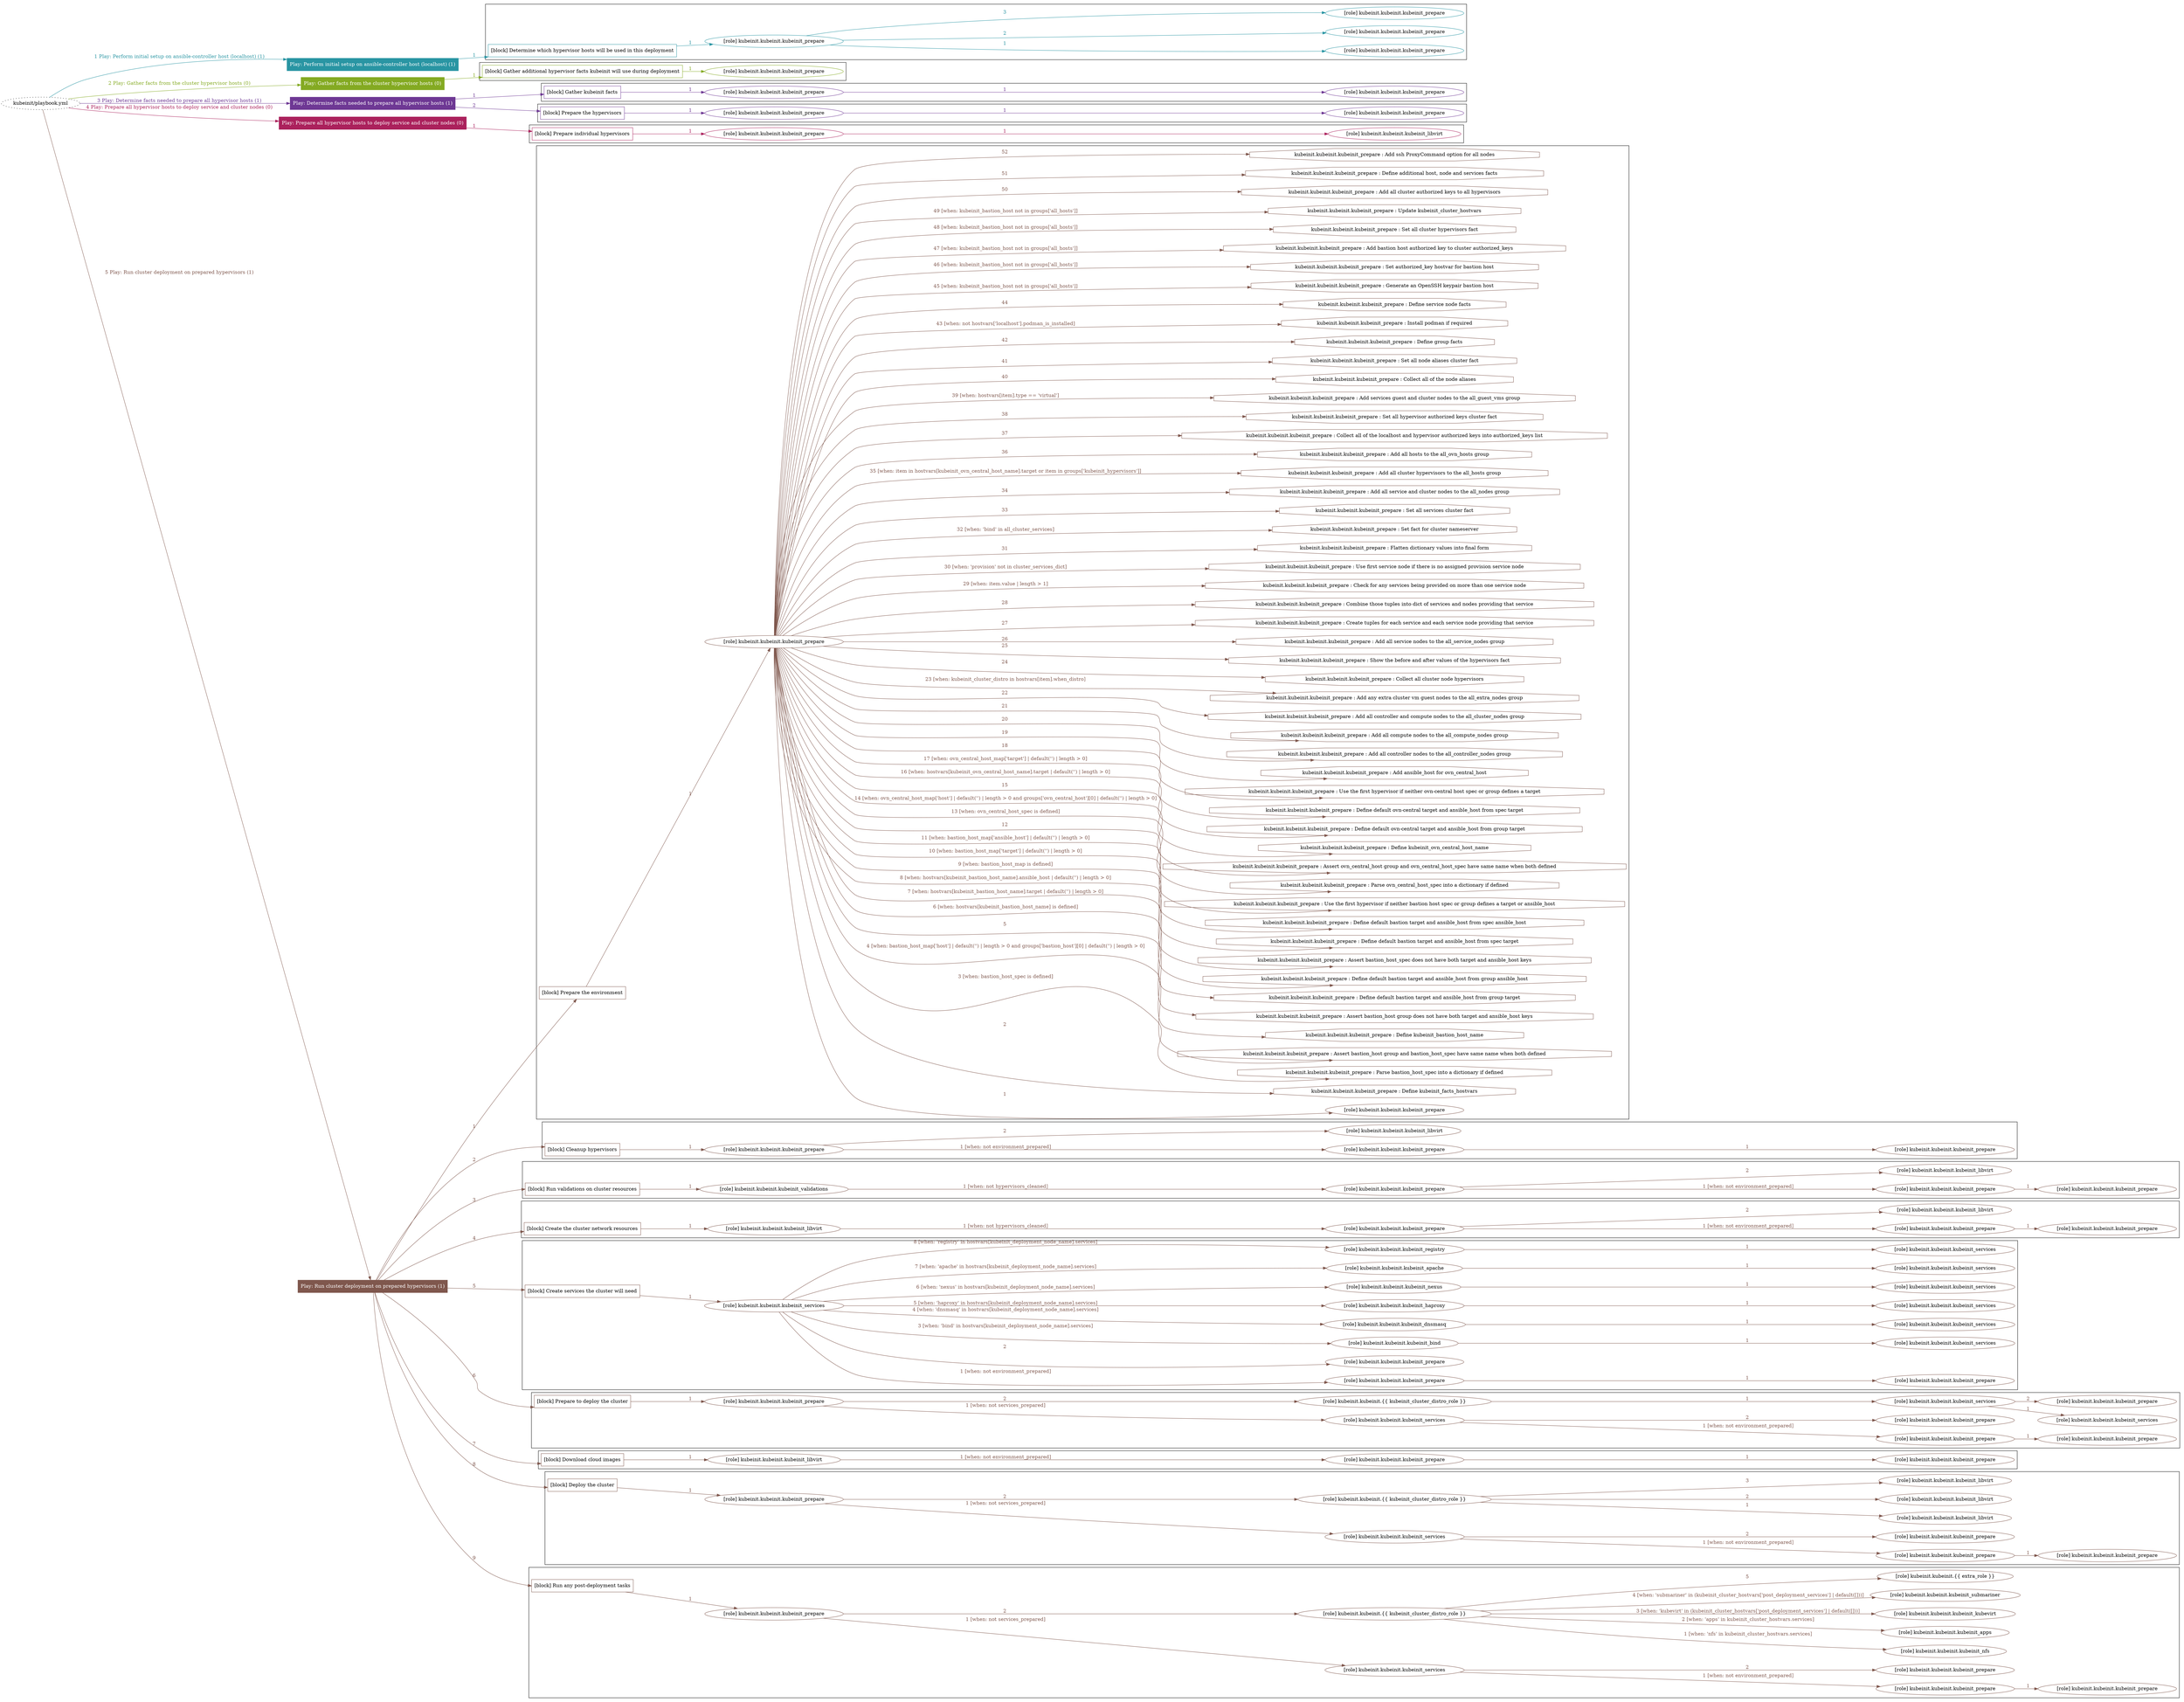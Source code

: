 digraph {
	graph [concentrate=true ordering=in rankdir=LR ratio=fill]
	edge [esep=5 sep=10]
	"kubeinit/playbook.yml" [URL="/home/runner/work/kubeinit/kubeinit/kubeinit/playbook.yml" id=playbook_4eb4f1b3 style=dotted]
	"kubeinit/playbook.yml" -> play_6c03a407 [label="1 Play: Perform initial setup on ansible-controller host (localhost) (1)" color="#2995a3" fontcolor="#2995a3" id=edge_playbook_4eb4f1b3_play_6c03a407 labeltooltip="1 Play: Perform initial setup on ansible-controller host (localhost) (1)" tooltip="1 Play: Perform initial setup on ansible-controller host (localhost) (1)"]
	subgraph "Play: Perform initial setup on ansible-controller host (localhost) (1)" {
		play_6c03a407 [label="Play: Perform initial setup on ansible-controller host (localhost) (1)" URL="/home/runner/work/kubeinit/kubeinit/kubeinit/playbook.yml" color="#2995a3" fontcolor="#ffffff" id=play_6c03a407 shape=box style=filled tooltip=localhost]
		play_6c03a407 -> block_f1d21983 [label=1 color="#2995a3" fontcolor="#2995a3" id=edge_1_play_6c03a407_block_f1d21983 labeltooltip=1 tooltip=1]
		subgraph cluster_block_f1d21983 {
			block_f1d21983 [label="[block] Determine which hypervisor hosts will be used in this deployment" URL="/home/runner/work/kubeinit/kubeinit/kubeinit/playbook.yml" color="#2995a3" id=block_f1d21983 labeltooltip="Determine which hypervisor hosts will be used in this deployment" shape=box tooltip="Determine which hypervisor hosts will be used in this deployment"]
			block_f1d21983 -> role_58c88284 [label="1 " color="#2995a3" fontcolor="#2995a3" id=edge_1_block_f1d21983_role_58c88284 labeltooltip="1 " tooltip="1 "]
			subgraph "kubeinit.kubeinit.kubeinit_prepare" {
				role_58c88284 [label="[role] kubeinit.kubeinit.kubeinit_prepare" URL="/home/runner/work/kubeinit/kubeinit/kubeinit/playbook.yml" color="#2995a3" id=role_58c88284 tooltip="kubeinit.kubeinit.kubeinit_prepare"]
				role_58c88284 -> role_3f4d611c [label="1 " color="#2995a3" fontcolor="#2995a3" id=edge_1_role_58c88284_role_3f4d611c labeltooltip="1 " tooltip="1 "]
				subgraph "kubeinit.kubeinit.kubeinit_prepare" {
					role_3f4d611c [label="[role] kubeinit.kubeinit.kubeinit_prepare" URL="/home/runner/.ansible/collections/ansible_collections/kubeinit/kubeinit/roles/kubeinit_prepare/tasks/build_hypervisors_group.yml" color="#2995a3" id=role_3f4d611c tooltip="kubeinit.kubeinit.kubeinit_prepare"]
				}
				role_58c88284 -> role_4d40a89d [label="2 " color="#2995a3" fontcolor="#2995a3" id=edge_2_role_58c88284_role_4d40a89d labeltooltip="2 " tooltip="2 "]
				subgraph "kubeinit.kubeinit.kubeinit_prepare" {
					role_4d40a89d [label="[role] kubeinit.kubeinit.kubeinit_prepare" URL="/home/runner/.ansible/collections/ansible_collections/kubeinit/kubeinit/roles/kubeinit_prepare/tasks/build_hypervisors_group.yml" color="#2995a3" id=role_4d40a89d tooltip="kubeinit.kubeinit.kubeinit_prepare"]
				}
				role_58c88284 -> role_171d6581 [label="3 " color="#2995a3" fontcolor="#2995a3" id=edge_3_role_58c88284_role_171d6581 labeltooltip="3 " tooltip="3 "]
				subgraph "kubeinit.kubeinit.kubeinit_prepare" {
					role_171d6581 [label="[role] kubeinit.kubeinit.kubeinit_prepare" URL="/home/runner/.ansible/collections/ansible_collections/kubeinit/kubeinit/roles/kubeinit_prepare/tasks/build_hypervisors_group.yml" color="#2995a3" id=role_171d6581 tooltip="kubeinit.kubeinit.kubeinit_prepare"]
				}
			}
		}
	}
	"kubeinit/playbook.yml" -> play_27256892 [label="2 Play: Gather facts from the cluster hypervisor hosts (0)" color="#84aa22" fontcolor="#84aa22" id=edge_playbook_4eb4f1b3_play_27256892 labeltooltip="2 Play: Gather facts from the cluster hypervisor hosts (0)" tooltip="2 Play: Gather facts from the cluster hypervisor hosts (0)"]
	subgraph "Play: Gather facts from the cluster hypervisor hosts (0)" {
		play_27256892 [label="Play: Gather facts from the cluster hypervisor hosts (0)" URL="/home/runner/work/kubeinit/kubeinit/kubeinit/playbook.yml" color="#84aa22" fontcolor="#ffffff" id=play_27256892 shape=box style=filled tooltip="Play: Gather facts from the cluster hypervisor hosts (0)"]
		play_27256892 -> block_ce381f5b [label=1 color="#84aa22" fontcolor="#84aa22" id=edge_1_play_27256892_block_ce381f5b labeltooltip=1 tooltip=1]
		subgraph cluster_block_ce381f5b {
			block_ce381f5b [label="[block] Gather additional hypervisor facts kubeinit will use during deployment" URL="/home/runner/work/kubeinit/kubeinit/kubeinit/playbook.yml" color="#84aa22" id=block_ce381f5b labeltooltip="Gather additional hypervisor facts kubeinit will use during deployment" shape=box tooltip="Gather additional hypervisor facts kubeinit will use during deployment"]
			block_ce381f5b -> role_332fba8e [label="1 " color="#84aa22" fontcolor="#84aa22" id=edge_1_block_ce381f5b_role_332fba8e labeltooltip="1 " tooltip="1 "]
			subgraph "kubeinit.kubeinit.kubeinit_prepare" {
				role_332fba8e [label="[role] kubeinit.kubeinit.kubeinit_prepare" URL="/home/runner/work/kubeinit/kubeinit/kubeinit/playbook.yml" color="#84aa22" id=role_332fba8e tooltip="kubeinit.kubeinit.kubeinit_prepare"]
			}
		}
	}
	"kubeinit/playbook.yml" -> play_45bf660b [label="3 Play: Determine facts needed to prepare all hypervisor hosts (1)" color="#6e3894" fontcolor="#6e3894" id=edge_playbook_4eb4f1b3_play_45bf660b labeltooltip="3 Play: Determine facts needed to prepare all hypervisor hosts (1)" tooltip="3 Play: Determine facts needed to prepare all hypervisor hosts (1)"]
	subgraph "Play: Determine facts needed to prepare all hypervisor hosts (1)" {
		play_45bf660b [label="Play: Determine facts needed to prepare all hypervisor hosts (1)" URL="/home/runner/work/kubeinit/kubeinit/kubeinit/playbook.yml" color="#6e3894" fontcolor="#ffffff" id=play_45bf660b shape=box style=filled tooltip=localhost]
		play_45bf660b -> block_00e10f0b [label=1 color="#6e3894" fontcolor="#6e3894" id=edge_1_play_45bf660b_block_00e10f0b labeltooltip=1 tooltip=1]
		subgraph cluster_block_00e10f0b {
			block_00e10f0b [label="[block] Gather kubeinit facts" URL="/home/runner/work/kubeinit/kubeinit/kubeinit/playbook.yml" color="#6e3894" id=block_00e10f0b labeltooltip="Gather kubeinit facts" shape=box tooltip="Gather kubeinit facts"]
			block_00e10f0b -> role_d005d94e [label="1 " color="#6e3894" fontcolor="#6e3894" id=edge_1_block_00e10f0b_role_d005d94e labeltooltip="1 " tooltip="1 "]
			subgraph "kubeinit.kubeinit.kubeinit_prepare" {
				role_d005d94e [label="[role] kubeinit.kubeinit.kubeinit_prepare" URL="/home/runner/work/kubeinit/kubeinit/kubeinit/playbook.yml" color="#6e3894" id=role_d005d94e tooltip="kubeinit.kubeinit.kubeinit_prepare"]
				role_d005d94e -> role_ba7b2568 [label="1 " color="#6e3894" fontcolor="#6e3894" id=edge_1_role_d005d94e_role_ba7b2568 labeltooltip="1 " tooltip="1 "]
				subgraph "kubeinit.kubeinit.kubeinit_prepare" {
					role_ba7b2568 [label="[role] kubeinit.kubeinit.kubeinit_prepare" URL="/home/runner/.ansible/collections/ansible_collections/kubeinit/kubeinit/roles/kubeinit_prepare/tasks/gather_kubeinit_facts.yml" color="#6e3894" id=role_ba7b2568 tooltip="kubeinit.kubeinit.kubeinit_prepare"]
				}
			}
		}
		play_45bf660b -> block_fc3f8038 [label=2 color="#6e3894" fontcolor="#6e3894" id=edge_2_play_45bf660b_block_fc3f8038 labeltooltip=2 tooltip=2]
		subgraph cluster_block_fc3f8038 {
			block_fc3f8038 [label="[block] Prepare the hypervisors" URL="/home/runner/work/kubeinit/kubeinit/kubeinit/playbook.yml" color="#6e3894" id=block_fc3f8038 labeltooltip="Prepare the hypervisors" shape=box tooltip="Prepare the hypervisors"]
			block_fc3f8038 -> role_be91fc4a [label="1 " color="#6e3894" fontcolor="#6e3894" id=edge_1_block_fc3f8038_role_be91fc4a labeltooltip="1 " tooltip="1 "]
			subgraph "kubeinit.kubeinit.kubeinit_prepare" {
				role_be91fc4a [label="[role] kubeinit.kubeinit.kubeinit_prepare" URL="/home/runner/work/kubeinit/kubeinit/kubeinit/playbook.yml" color="#6e3894" id=role_be91fc4a tooltip="kubeinit.kubeinit.kubeinit_prepare"]
				role_be91fc4a -> role_f0dca8f0 [label="1 " color="#6e3894" fontcolor="#6e3894" id=edge_1_role_be91fc4a_role_f0dca8f0 labeltooltip="1 " tooltip="1 "]
				subgraph "kubeinit.kubeinit.kubeinit_prepare" {
					role_f0dca8f0 [label="[role] kubeinit.kubeinit.kubeinit_prepare" URL="/home/runner/.ansible/collections/ansible_collections/kubeinit/kubeinit/roles/kubeinit_prepare/tasks/gather_kubeinit_facts.yml" color="#6e3894" id=role_f0dca8f0 tooltip="kubeinit.kubeinit.kubeinit_prepare"]
				}
			}
		}
	}
	"kubeinit/playbook.yml" -> play_eb8aa936 [label="4 Play: Prepare all hypervisor hosts to deploy service and cluster nodes (0)" color="#ab215c" fontcolor="#ab215c" id=edge_playbook_4eb4f1b3_play_eb8aa936 labeltooltip="4 Play: Prepare all hypervisor hosts to deploy service and cluster nodes (0)" tooltip="4 Play: Prepare all hypervisor hosts to deploy service and cluster nodes (0)"]
	subgraph "Play: Prepare all hypervisor hosts to deploy service and cluster nodes (0)" {
		play_eb8aa936 [label="Play: Prepare all hypervisor hosts to deploy service and cluster nodes (0)" URL="/home/runner/work/kubeinit/kubeinit/kubeinit/playbook.yml" color="#ab215c" fontcolor="#ffffff" id=play_eb8aa936 shape=box style=filled tooltip="Play: Prepare all hypervisor hosts to deploy service and cluster nodes (0)"]
		play_eb8aa936 -> block_665e8f3e [label=1 color="#ab215c" fontcolor="#ab215c" id=edge_1_play_eb8aa936_block_665e8f3e labeltooltip=1 tooltip=1]
		subgraph cluster_block_665e8f3e {
			block_665e8f3e [label="[block] Prepare individual hypervisors" URL="/home/runner/work/kubeinit/kubeinit/kubeinit/playbook.yml" color="#ab215c" id=block_665e8f3e labeltooltip="Prepare individual hypervisors" shape=box tooltip="Prepare individual hypervisors"]
			block_665e8f3e -> role_3083d08f [label="1 " color="#ab215c" fontcolor="#ab215c" id=edge_1_block_665e8f3e_role_3083d08f labeltooltip="1 " tooltip="1 "]
			subgraph "kubeinit.kubeinit.kubeinit_prepare" {
				role_3083d08f [label="[role] kubeinit.kubeinit.kubeinit_prepare" URL="/home/runner/work/kubeinit/kubeinit/kubeinit/playbook.yml" color="#ab215c" id=role_3083d08f tooltip="kubeinit.kubeinit.kubeinit_prepare"]
				role_3083d08f -> role_6cb567e0 [label="1 " color="#ab215c" fontcolor="#ab215c" id=edge_1_role_3083d08f_role_6cb567e0 labeltooltip="1 " tooltip="1 "]
				subgraph "kubeinit.kubeinit.kubeinit_libvirt" {
					role_6cb567e0 [label="[role] kubeinit.kubeinit.kubeinit_libvirt" URL="/home/runner/.ansible/collections/ansible_collections/kubeinit/kubeinit/roles/kubeinit_prepare/tasks/prepare_hypervisor.yml" color="#ab215c" id=role_6cb567e0 tooltip="kubeinit.kubeinit.kubeinit_libvirt"]
				}
			}
		}
	}
	"kubeinit/playbook.yml" -> play_8db6cf24 [label="5 Play: Run cluster deployment on prepared hypervisors (1)" color="#7f574d" fontcolor="#7f574d" id=edge_playbook_4eb4f1b3_play_8db6cf24 labeltooltip="5 Play: Run cluster deployment on prepared hypervisors (1)" tooltip="5 Play: Run cluster deployment on prepared hypervisors (1)"]
	subgraph "Play: Run cluster deployment on prepared hypervisors (1)" {
		play_8db6cf24 [label="Play: Run cluster deployment on prepared hypervisors (1)" URL="/home/runner/work/kubeinit/kubeinit/kubeinit/playbook.yml" color="#7f574d" fontcolor="#ffffff" id=play_8db6cf24 shape=box style=filled tooltip=localhost]
		play_8db6cf24 -> block_2b479584 [label=1 color="#7f574d" fontcolor="#7f574d" id=edge_1_play_8db6cf24_block_2b479584 labeltooltip=1 tooltip=1]
		subgraph cluster_block_2b479584 {
			block_2b479584 [label="[block] Prepare the environment" URL="/home/runner/work/kubeinit/kubeinit/kubeinit/playbook.yml" color="#7f574d" id=block_2b479584 labeltooltip="Prepare the environment" shape=box tooltip="Prepare the environment"]
			block_2b479584 -> role_ad2719aa [label="1 " color="#7f574d" fontcolor="#7f574d" id=edge_1_block_2b479584_role_ad2719aa labeltooltip="1 " tooltip="1 "]
			subgraph "kubeinit.kubeinit.kubeinit_prepare" {
				role_ad2719aa [label="[role] kubeinit.kubeinit.kubeinit_prepare" URL="/home/runner/work/kubeinit/kubeinit/kubeinit/playbook.yml" color="#7f574d" id=role_ad2719aa tooltip="kubeinit.kubeinit.kubeinit_prepare"]
				role_ad2719aa -> role_f4406469 [label="1 " color="#7f574d" fontcolor="#7f574d" id=edge_1_role_ad2719aa_role_f4406469 labeltooltip="1 " tooltip="1 "]
				subgraph "kubeinit.kubeinit.kubeinit_prepare" {
					role_f4406469 [label="[role] kubeinit.kubeinit.kubeinit_prepare" URL="/home/runner/.ansible/collections/ansible_collections/kubeinit/kubeinit/roles/kubeinit_prepare/tasks/gather_kubeinit_facts.yml" color="#7f574d" id=role_f4406469 tooltip="kubeinit.kubeinit.kubeinit_prepare"]
				}
				task_f10404a9 [label="kubeinit.kubeinit.kubeinit_prepare : Define kubeinit_facts_hostvars" URL="/home/runner/.ansible/collections/ansible_collections/kubeinit/kubeinit/roles/kubeinit_prepare/tasks/main.yml" color="#7f574d" id=task_f10404a9 shape=octagon tooltip="kubeinit.kubeinit.kubeinit_prepare : Define kubeinit_facts_hostvars"]
				role_ad2719aa -> task_f10404a9 [label="2 " color="#7f574d" fontcolor="#7f574d" id=edge_2_role_ad2719aa_task_f10404a9 labeltooltip="2 " tooltip="2 "]
				task_346ad3a4 [label="kubeinit.kubeinit.kubeinit_prepare : Parse bastion_host_spec into a dictionary if defined" URL="/home/runner/.ansible/collections/ansible_collections/kubeinit/kubeinit/roles/kubeinit_prepare/tasks/main.yml" color="#7f574d" id=task_346ad3a4 shape=octagon tooltip="kubeinit.kubeinit.kubeinit_prepare : Parse bastion_host_spec into a dictionary if defined"]
				role_ad2719aa -> task_346ad3a4 [label="3 [when: bastion_host_spec is defined]" color="#7f574d" fontcolor="#7f574d" id=edge_3_role_ad2719aa_task_346ad3a4 labeltooltip="3 [when: bastion_host_spec is defined]" tooltip="3 [when: bastion_host_spec is defined]"]
				task_c4c28641 [label="kubeinit.kubeinit.kubeinit_prepare : Assert bastion_host group and bastion_host_spec have same name when both defined" URL="/home/runner/.ansible/collections/ansible_collections/kubeinit/kubeinit/roles/kubeinit_prepare/tasks/main.yml" color="#7f574d" id=task_c4c28641 shape=octagon tooltip="kubeinit.kubeinit.kubeinit_prepare : Assert bastion_host group and bastion_host_spec have same name when both defined"]
				role_ad2719aa -> task_c4c28641 [label="4 [when: bastion_host_map['host'] | default('') | length > 0 and groups['bastion_host'][0] | default('') | length > 0]" color="#7f574d" fontcolor="#7f574d" id=edge_4_role_ad2719aa_task_c4c28641 labeltooltip="4 [when: bastion_host_map['host'] | default('') | length > 0 and groups['bastion_host'][0] | default('') | length > 0]" tooltip="4 [when: bastion_host_map['host'] | default('') | length > 0 and groups['bastion_host'][0] | default('') | length > 0]"]
				task_695583b9 [label="kubeinit.kubeinit.kubeinit_prepare : Define kubeinit_bastion_host_name" URL="/home/runner/.ansible/collections/ansible_collections/kubeinit/kubeinit/roles/kubeinit_prepare/tasks/main.yml" color="#7f574d" id=task_695583b9 shape=octagon tooltip="kubeinit.kubeinit.kubeinit_prepare : Define kubeinit_bastion_host_name"]
				role_ad2719aa -> task_695583b9 [label="5 " color="#7f574d" fontcolor="#7f574d" id=edge_5_role_ad2719aa_task_695583b9 labeltooltip="5 " tooltip="5 "]
				task_9b12d4ce [label="kubeinit.kubeinit.kubeinit_prepare : Assert bastion_host group does not have both target and ansible_host keys" URL="/home/runner/.ansible/collections/ansible_collections/kubeinit/kubeinit/roles/kubeinit_prepare/tasks/main.yml" color="#7f574d" id=task_9b12d4ce shape=octagon tooltip="kubeinit.kubeinit.kubeinit_prepare : Assert bastion_host group does not have both target and ansible_host keys"]
				role_ad2719aa -> task_9b12d4ce [label="6 [when: hostvars[kubeinit_bastion_host_name] is defined]" color="#7f574d" fontcolor="#7f574d" id=edge_6_role_ad2719aa_task_9b12d4ce labeltooltip="6 [when: hostvars[kubeinit_bastion_host_name] is defined]" tooltip="6 [when: hostvars[kubeinit_bastion_host_name] is defined]"]
				task_d19c9320 [label="kubeinit.kubeinit.kubeinit_prepare : Define default bastion target and ansible_host from group target" URL="/home/runner/.ansible/collections/ansible_collections/kubeinit/kubeinit/roles/kubeinit_prepare/tasks/main.yml" color="#7f574d" id=task_d19c9320 shape=octagon tooltip="kubeinit.kubeinit.kubeinit_prepare : Define default bastion target and ansible_host from group target"]
				role_ad2719aa -> task_d19c9320 [label="7 [when: hostvars[kubeinit_bastion_host_name].target | default('') | length > 0]" color="#7f574d" fontcolor="#7f574d" id=edge_7_role_ad2719aa_task_d19c9320 labeltooltip="7 [when: hostvars[kubeinit_bastion_host_name].target | default('') | length > 0]" tooltip="7 [when: hostvars[kubeinit_bastion_host_name].target | default('') | length > 0]"]
				task_2d4fa854 [label="kubeinit.kubeinit.kubeinit_prepare : Define default bastion target and ansible_host from group ansible_host" URL="/home/runner/.ansible/collections/ansible_collections/kubeinit/kubeinit/roles/kubeinit_prepare/tasks/main.yml" color="#7f574d" id=task_2d4fa854 shape=octagon tooltip="kubeinit.kubeinit.kubeinit_prepare : Define default bastion target and ansible_host from group ansible_host"]
				role_ad2719aa -> task_2d4fa854 [label="8 [when: hostvars[kubeinit_bastion_host_name].ansible_host | default('') | length > 0]" color="#7f574d" fontcolor="#7f574d" id=edge_8_role_ad2719aa_task_2d4fa854 labeltooltip="8 [when: hostvars[kubeinit_bastion_host_name].ansible_host | default('') | length > 0]" tooltip="8 [when: hostvars[kubeinit_bastion_host_name].ansible_host | default('') | length > 0]"]
				task_33f44a47 [label="kubeinit.kubeinit.kubeinit_prepare : Assert bastion_host_spec does not have both target and ansible_host keys" URL="/home/runner/.ansible/collections/ansible_collections/kubeinit/kubeinit/roles/kubeinit_prepare/tasks/main.yml" color="#7f574d" id=task_33f44a47 shape=octagon tooltip="kubeinit.kubeinit.kubeinit_prepare : Assert bastion_host_spec does not have both target and ansible_host keys"]
				role_ad2719aa -> task_33f44a47 [label="9 [when: bastion_host_map is defined]" color="#7f574d" fontcolor="#7f574d" id=edge_9_role_ad2719aa_task_33f44a47 labeltooltip="9 [when: bastion_host_map is defined]" tooltip="9 [when: bastion_host_map is defined]"]
				task_44f55382 [label="kubeinit.kubeinit.kubeinit_prepare : Define default bastion target and ansible_host from spec target" URL="/home/runner/.ansible/collections/ansible_collections/kubeinit/kubeinit/roles/kubeinit_prepare/tasks/main.yml" color="#7f574d" id=task_44f55382 shape=octagon tooltip="kubeinit.kubeinit.kubeinit_prepare : Define default bastion target and ansible_host from spec target"]
				role_ad2719aa -> task_44f55382 [label="10 [when: bastion_host_map['target'] | default('') | length > 0]" color="#7f574d" fontcolor="#7f574d" id=edge_10_role_ad2719aa_task_44f55382 labeltooltip="10 [when: bastion_host_map['target'] | default('') | length > 0]" tooltip="10 [when: bastion_host_map['target'] | default('') | length > 0]"]
				task_79278889 [label="kubeinit.kubeinit.kubeinit_prepare : Define default bastion target and ansible_host from spec ansible_host" URL="/home/runner/.ansible/collections/ansible_collections/kubeinit/kubeinit/roles/kubeinit_prepare/tasks/main.yml" color="#7f574d" id=task_79278889 shape=octagon tooltip="kubeinit.kubeinit.kubeinit_prepare : Define default bastion target and ansible_host from spec ansible_host"]
				role_ad2719aa -> task_79278889 [label="11 [when: bastion_host_map['ansible_host'] | default('') | length > 0]" color="#7f574d" fontcolor="#7f574d" id=edge_11_role_ad2719aa_task_79278889 labeltooltip="11 [when: bastion_host_map['ansible_host'] | default('') | length > 0]" tooltip="11 [when: bastion_host_map['ansible_host'] | default('') | length > 0]"]
				task_c0f21dd5 [label="kubeinit.kubeinit.kubeinit_prepare : Use the first hypervisor if neither bastion host spec or group defines a target or ansible_host" URL="/home/runner/.ansible/collections/ansible_collections/kubeinit/kubeinit/roles/kubeinit_prepare/tasks/main.yml" color="#7f574d" id=task_c0f21dd5 shape=octagon tooltip="kubeinit.kubeinit.kubeinit_prepare : Use the first hypervisor if neither bastion host spec or group defines a target or ansible_host"]
				role_ad2719aa -> task_c0f21dd5 [label="12 " color="#7f574d" fontcolor="#7f574d" id=edge_12_role_ad2719aa_task_c0f21dd5 labeltooltip="12 " tooltip="12 "]
				task_351cac12 [label="kubeinit.kubeinit.kubeinit_prepare : Parse ovn_central_host_spec into a dictionary if defined" URL="/home/runner/.ansible/collections/ansible_collections/kubeinit/kubeinit/roles/kubeinit_prepare/tasks/main.yml" color="#7f574d" id=task_351cac12 shape=octagon tooltip="kubeinit.kubeinit.kubeinit_prepare : Parse ovn_central_host_spec into a dictionary if defined"]
				role_ad2719aa -> task_351cac12 [label="13 [when: ovn_central_host_spec is defined]" color="#7f574d" fontcolor="#7f574d" id=edge_13_role_ad2719aa_task_351cac12 labeltooltip="13 [when: ovn_central_host_spec is defined]" tooltip="13 [when: ovn_central_host_spec is defined]"]
				task_2f47db68 [label="kubeinit.kubeinit.kubeinit_prepare : Assert ovn_central_host group and ovn_central_host_spec have same name when both defined" URL="/home/runner/.ansible/collections/ansible_collections/kubeinit/kubeinit/roles/kubeinit_prepare/tasks/main.yml" color="#7f574d" id=task_2f47db68 shape=octagon tooltip="kubeinit.kubeinit.kubeinit_prepare : Assert ovn_central_host group and ovn_central_host_spec have same name when both defined"]
				role_ad2719aa -> task_2f47db68 [label="14 [when: ovn_central_host_map['host'] | default('') | length > 0 and groups['ovn_central_host'][0] | default('') | length > 0]" color="#7f574d" fontcolor="#7f574d" id=edge_14_role_ad2719aa_task_2f47db68 labeltooltip="14 [when: ovn_central_host_map['host'] | default('') | length > 0 and groups['ovn_central_host'][0] | default('') | length > 0]" tooltip="14 [when: ovn_central_host_map['host'] | default('') | length > 0 and groups['ovn_central_host'][0] | default('') | length > 0]"]
				task_ea4ae1f9 [label="kubeinit.kubeinit.kubeinit_prepare : Define kubeinit_ovn_central_host_name" URL="/home/runner/.ansible/collections/ansible_collections/kubeinit/kubeinit/roles/kubeinit_prepare/tasks/main.yml" color="#7f574d" id=task_ea4ae1f9 shape=octagon tooltip="kubeinit.kubeinit.kubeinit_prepare : Define kubeinit_ovn_central_host_name"]
				role_ad2719aa -> task_ea4ae1f9 [label="15 " color="#7f574d" fontcolor="#7f574d" id=edge_15_role_ad2719aa_task_ea4ae1f9 labeltooltip="15 " tooltip="15 "]
				task_70c2b97e [label="kubeinit.kubeinit.kubeinit_prepare : Define default ovn-central target and ansible_host from group target" URL="/home/runner/.ansible/collections/ansible_collections/kubeinit/kubeinit/roles/kubeinit_prepare/tasks/main.yml" color="#7f574d" id=task_70c2b97e shape=octagon tooltip="kubeinit.kubeinit.kubeinit_prepare : Define default ovn-central target and ansible_host from group target"]
				role_ad2719aa -> task_70c2b97e [label="16 [when: hostvars[kubeinit_ovn_central_host_name].target | default('') | length > 0]" color="#7f574d" fontcolor="#7f574d" id=edge_16_role_ad2719aa_task_70c2b97e labeltooltip="16 [when: hostvars[kubeinit_ovn_central_host_name].target | default('') | length > 0]" tooltip="16 [when: hostvars[kubeinit_ovn_central_host_name].target | default('') | length > 0]"]
				task_10411273 [label="kubeinit.kubeinit.kubeinit_prepare : Define default ovn-central target and ansible_host from spec target" URL="/home/runner/.ansible/collections/ansible_collections/kubeinit/kubeinit/roles/kubeinit_prepare/tasks/main.yml" color="#7f574d" id=task_10411273 shape=octagon tooltip="kubeinit.kubeinit.kubeinit_prepare : Define default ovn-central target and ansible_host from spec target"]
				role_ad2719aa -> task_10411273 [label="17 [when: ovn_central_host_map['target'] | default('') | length > 0]" color="#7f574d" fontcolor="#7f574d" id=edge_17_role_ad2719aa_task_10411273 labeltooltip="17 [when: ovn_central_host_map['target'] | default('') | length > 0]" tooltip="17 [when: ovn_central_host_map['target'] | default('') | length > 0]"]
				task_1f262264 [label="kubeinit.kubeinit.kubeinit_prepare : Use the first hypervisor if neither ovn-central host spec or group defines a target" URL="/home/runner/.ansible/collections/ansible_collections/kubeinit/kubeinit/roles/kubeinit_prepare/tasks/main.yml" color="#7f574d" id=task_1f262264 shape=octagon tooltip="kubeinit.kubeinit.kubeinit_prepare : Use the first hypervisor if neither ovn-central host spec or group defines a target"]
				role_ad2719aa -> task_1f262264 [label="18 " color="#7f574d" fontcolor="#7f574d" id=edge_18_role_ad2719aa_task_1f262264 labeltooltip="18 " tooltip="18 "]
				task_b051ccac [label="kubeinit.kubeinit.kubeinit_prepare : Add ansible_host for ovn_central_host" URL="/home/runner/.ansible/collections/ansible_collections/kubeinit/kubeinit/roles/kubeinit_prepare/tasks/main.yml" color="#7f574d" id=task_b051ccac shape=octagon tooltip="kubeinit.kubeinit.kubeinit_prepare : Add ansible_host for ovn_central_host"]
				role_ad2719aa -> task_b051ccac [label="19 " color="#7f574d" fontcolor="#7f574d" id=edge_19_role_ad2719aa_task_b051ccac labeltooltip="19 " tooltip="19 "]
				task_4007cf0c [label="kubeinit.kubeinit.kubeinit_prepare : Add all controller nodes to the all_controller_nodes group" URL="/home/runner/.ansible/collections/ansible_collections/kubeinit/kubeinit/roles/kubeinit_prepare/tasks/prepare_groups.yml" color="#7f574d" id=task_4007cf0c shape=octagon tooltip="kubeinit.kubeinit.kubeinit_prepare : Add all controller nodes to the all_controller_nodes group"]
				role_ad2719aa -> task_4007cf0c [label="20 " color="#7f574d" fontcolor="#7f574d" id=edge_20_role_ad2719aa_task_4007cf0c labeltooltip="20 " tooltip="20 "]
				task_5eeed693 [label="kubeinit.kubeinit.kubeinit_prepare : Add all compute nodes to the all_compute_nodes group" URL="/home/runner/.ansible/collections/ansible_collections/kubeinit/kubeinit/roles/kubeinit_prepare/tasks/prepare_groups.yml" color="#7f574d" id=task_5eeed693 shape=octagon tooltip="kubeinit.kubeinit.kubeinit_prepare : Add all compute nodes to the all_compute_nodes group"]
				role_ad2719aa -> task_5eeed693 [label="21 " color="#7f574d" fontcolor="#7f574d" id=edge_21_role_ad2719aa_task_5eeed693 labeltooltip="21 " tooltip="21 "]
				task_f4eed46d [label="kubeinit.kubeinit.kubeinit_prepare : Add all controller and compute nodes to the all_cluster_nodes group" URL="/home/runner/.ansible/collections/ansible_collections/kubeinit/kubeinit/roles/kubeinit_prepare/tasks/prepare_groups.yml" color="#7f574d" id=task_f4eed46d shape=octagon tooltip="kubeinit.kubeinit.kubeinit_prepare : Add all controller and compute nodes to the all_cluster_nodes group"]
				role_ad2719aa -> task_f4eed46d [label="22 " color="#7f574d" fontcolor="#7f574d" id=edge_22_role_ad2719aa_task_f4eed46d labeltooltip="22 " tooltip="22 "]
				task_d9f9ade2 [label="kubeinit.kubeinit.kubeinit_prepare : Add any extra cluster vm guest nodes to the all_extra_nodes group" URL="/home/runner/.ansible/collections/ansible_collections/kubeinit/kubeinit/roles/kubeinit_prepare/tasks/prepare_groups.yml" color="#7f574d" id=task_d9f9ade2 shape=octagon tooltip="kubeinit.kubeinit.kubeinit_prepare : Add any extra cluster vm guest nodes to the all_extra_nodes group"]
				role_ad2719aa -> task_d9f9ade2 [label="23 [when: kubeinit_cluster_distro in hostvars[item].when_distro]" color="#7f574d" fontcolor="#7f574d" id=edge_23_role_ad2719aa_task_d9f9ade2 labeltooltip="23 [when: kubeinit_cluster_distro in hostvars[item].when_distro]" tooltip="23 [when: kubeinit_cluster_distro in hostvars[item].when_distro]"]
				task_40960c57 [label="kubeinit.kubeinit.kubeinit_prepare : Collect all cluster node hypervisors" URL="/home/runner/.ansible/collections/ansible_collections/kubeinit/kubeinit/roles/kubeinit_prepare/tasks/prepare_groups.yml" color="#7f574d" id=task_40960c57 shape=octagon tooltip="kubeinit.kubeinit.kubeinit_prepare : Collect all cluster node hypervisors"]
				role_ad2719aa -> task_40960c57 [label="24 " color="#7f574d" fontcolor="#7f574d" id=edge_24_role_ad2719aa_task_40960c57 labeltooltip="24 " tooltip="24 "]
				task_867512d4 [label="kubeinit.kubeinit.kubeinit_prepare : Show the before and after values of the hypervisors fact" URL="/home/runner/.ansible/collections/ansible_collections/kubeinit/kubeinit/roles/kubeinit_prepare/tasks/prepare_groups.yml" color="#7f574d" id=task_867512d4 shape=octagon tooltip="kubeinit.kubeinit.kubeinit_prepare : Show the before and after values of the hypervisors fact"]
				role_ad2719aa -> task_867512d4 [label="25 " color="#7f574d" fontcolor="#7f574d" id=edge_25_role_ad2719aa_task_867512d4 labeltooltip="25 " tooltip="25 "]
				task_962e029a [label="kubeinit.kubeinit.kubeinit_prepare : Add all service nodes to the all_service_nodes group" URL="/home/runner/.ansible/collections/ansible_collections/kubeinit/kubeinit/roles/kubeinit_prepare/tasks/prepare_groups.yml" color="#7f574d" id=task_962e029a shape=octagon tooltip="kubeinit.kubeinit.kubeinit_prepare : Add all service nodes to the all_service_nodes group"]
				role_ad2719aa -> task_962e029a [label="26 " color="#7f574d" fontcolor="#7f574d" id=edge_26_role_ad2719aa_task_962e029a labeltooltip="26 " tooltip="26 "]
				task_388ef1dc [label="kubeinit.kubeinit.kubeinit_prepare : Create tuples for each service and each service node providing that service" URL="/home/runner/.ansible/collections/ansible_collections/kubeinit/kubeinit/roles/kubeinit_prepare/tasks/prepare_groups.yml" color="#7f574d" id=task_388ef1dc shape=octagon tooltip="kubeinit.kubeinit.kubeinit_prepare : Create tuples for each service and each service node providing that service"]
				role_ad2719aa -> task_388ef1dc [label="27 " color="#7f574d" fontcolor="#7f574d" id=edge_27_role_ad2719aa_task_388ef1dc labeltooltip="27 " tooltip="27 "]
				task_b4bb4292 [label="kubeinit.kubeinit.kubeinit_prepare : Combine those tuples into dict of services and nodes providing that service" URL="/home/runner/.ansible/collections/ansible_collections/kubeinit/kubeinit/roles/kubeinit_prepare/tasks/prepare_groups.yml" color="#7f574d" id=task_b4bb4292 shape=octagon tooltip="kubeinit.kubeinit.kubeinit_prepare : Combine those tuples into dict of services and nodes providing that service"]
				role_ad2719aa -> task_b4bb4292 [label="28 " color="#7f574d" fontcolor="#7f574d" id=edge_28_role_ad2719aa_task_b4bb4292 labeltooltip="28 " tooltip="28 "]
				task_2c5ff739 [label="kubeinit.kubeinit.kubeinit_prepare : Check for any services being provided on more than one service node" URL="/home/runner/.ansible/collections/ansible_collections/kubeinit/kubeinit/roles/kubeinit_prepare/tasks/prepare_groups.yml" color="#7f574d" id=task_2c5ff739 shape=octagon tooltip="kubeinit.kubeinit.kubeinit_prepare : Check for any services being provided on more than one service node"]
				role_ad2719aa -> task_2c5ff739 [label="29 [when: item.value | length > 1]" color="#7f574d" fontcolor="#7f574d" id=edge_29_role_ad2719aa_task_2c5ff739 labeltooltip="29 [when: item.value | length > 1]" tooltip="29 [when: item.value | length > 1]"]
				task_134af60f [label="kubeinit.kubeinit.kubeinit_prepare : Use first service node if there is no assigned provision service node" URL="/home/runner/.ansible/collections/ansible_collections/kubeinit/kubeinit/roles/kubeinit_prepare/tasks/prepare_groups.yml" color="#7f574d" id=task_134af60f shape=octagon tooltip="kubeinit.kubeinit.kubeinit_prepare : Use first service node if there is no assigned provision service node"]
				role_ad2719aa -> task_134af60f [label="30 [when: 'provision' not in cluster_services_dict]" color="#7f574d" fontcolor="#7f574d" id=edge_30_role_ad2719aa_task_134af60f labeltooltip="30 [when: 'provision' not in cluster_services_dict]" tooltip="30 [when: 'provision' not in cluster_services_dict]"]
				task_460685bf [label="kubeinit.kubeinit.kubeinit_prepare : Flatten dictionary values into final form" URL="/home/runner/.ansible/collections/ansible_collections/kubeinit/kubeinit/roles/kubeinit_prepare/tasks/prepare_groups.yml" color="#7f574d" id=task_460685bf shape=octagon tooltip="kubeinit.kubeinit.kubeinit_prepare : Flatten dictionary values into final form"]
				role_ad2719aa -> task_460685bf [label="31 " color="#7f574d" fontcolor="#7f574d" id=edge_31_role_ad2719aa_task_460685bf labeltooltip="31 " tooltip="31 "]
				task_21110d8c [label="kubeinit.kubeinit.kubeinit_prepare : Set fact for cluster nameserver" URL="/home/runner/.ansible/collections/ansible_collections/kubeinit/kubeinit/roles/kubeinit_prepare/tasks/prepare_groups.yml" color="#7f574d" id=task_21110d8c shape=octagon tooltip="kubeinit.kubeinit.kubeinit_prepare : Set fact for cluster nameserver"]
				role_ad2719aa -> task_21110d8c [label="32 [when: 'bind' in all_cluster_services]" color="#7f574d" fontcolor="#7f574d" id=edge_32_role_ad2719aa_task_21110d8c labeltooltip="32 [when: 'bind' in all_cluster_services]" tooltip="32 [when: 'bind' in all_cluster_services]"]
				task_82826598 [label="kubeinit.kubeinit.kubeinit_prepare : Set all services cluster fact" URL="/home/runner/.ansible/collections/ansible_collections/kubeinit/kubeinit/roles/kubeinit_prepare/tasks/prepare_groups.yml" color="#7f574d" id=task_82826598 shape=octagon tooltip="kubeinit.kubeinit.kubeinit_prepare : Set all services cluster fact"]
				role_ad2719aa -> task_82826598 [label="33 " color="#7f574d" fontcolor="#7f574d" id=edge_33_role_ad2719aa_task_82826598 labeltooltip="33 " tooltip="33 "]
				task_ad93575a [label="kubeinit.kubeinit.kubeinit_prepare : Add all service and cluster nodes to the all_nodes group" URL="/home/runner/.ansible/collections/ansible_collections/kubeinit/kubeinit/roles/kubeinit_prepare/tasks/prepare_groups.yml" color="#7f574d" id=task_ad93575a shape=octagon tooltip="kubeinit.kubeinit.kubeinit_prepare : Add all service and cluster nodes to the all_nodes group"]
				role_ad2719aa -> task_ad93575a [label="34 " color="#7f574d" fontcolor="#7f574d" id=edge_34_role_ad2719aa_task_ad93575a labeltooltip="34 " tooltip="34 "]
				task_40287394 [label="kubeinit.kubeinit.kubeinit_prepare : Add all cluster hypervisors to the all_hosts group" URL="/home/runner/.ansible/collections/ansible_collections/kubeinit/kubeinit/roles/kubeinit_prepare/tasks/prepare_groups.yml" color="#7f574d" id=task_40287394 shape=octagon tooltip="kubeinit.kubeinit.kubeinit_prepare : Add all cluster hypervisors to the all_hosts group"]
				role_ad2719aa -> task_40287394 [label="35 [when: item in hostvars[kubeinit_ovn_central_host_name].target or item in groups['kubeinit_hypervisors']]" color="#7f574d" fontcolor="#7f574d" id=edge_35_role_ad2719aa_task_40287394 labeltooltip="35 [when: item in hostvars[kubeinit_ovn_central_host_name].target or item in groups['kubeinit_hypervisors']]" tooltip="35 [when: item in hostvars[kubeinit_ovn_central_host_name].target or item in groups['kubeinit_hypervisors']]"]
				task_2f4428c5 [label="kubeinit.kubeinit.kubeinit_prepare : Add all hosts to the all_ovn_hosts group" URL="/home/runner/.ansible/collections/ansible_collections/kubeinit/kubeinit/roles/kubeinit_prepare/tasks/prepare_groups.yml" color="#7f574d" id=task_2f4428c5 shape=octagon tooltip="kubeinit.kubeinit.kubeinit_prepare : Add all hosts to the all_ovn_hosts group"]
				role_ad2719aa -> task_2f4428c5 [label="36 " color="#7f574d" fontcolor="#7f574d" id=edge_36_role_ad2719aa_task_2f4428c5 labeltooltip="36 " tooltip="36 "]
				task_d73292a2 [label="kubeinit.kubeinit.kubeinit_prepare : Collect all of the localhost and hypervisor authorized keys into authorized_keys list" URL="/home/runner/.ansible/collections/ansible_collections/kubeinit/kubeinit/roles/kubeinit_prepare/tasks/prepare_groups.yml" color="#7f574d" id=task_d73292a2 shape=octagon tooltip="kubeinit.kubeinit.kubeinit_prepare : Collect all of the localhost and hypervisor authorized keys into authorized_keys list"]
				role_ad2719aa -> task_d73292a2 [label="37 " color="#7f574d" fontcolor="#7f574d" id=edge_37_role_ad2719aa_task_d73292a2 labeltooltip="37 " tooltip="37 "]
				task_777387a7 [label="kubeinit.kubeinit.kubeinit_prepare : Set all hypervisor authorized keys cluster fact" URL="/home/runner/.ansible/collections/ansible_collections/kubeinit/kubeinit/roles/kubeinit_prepare/tasks/prepare_groups.yml" color="#7f574d" id=task_777387a7 shape=octagon tooltip="kubeinit.kubeinit.kubeinit_prepare : Set all hypervisor authorized keys cluster fact"]
				role_ad2719aa -> task_777387a7 [label="38 " color="#7f574d" fontcolor="#7f574d" id=edge_38_role_ad2719aa_task_777387a7 labeltooltip="38 " tooltip="38 "]
				task_3069a089 [label="kubeinit.kubeinit.kubeinit_prepare : Add services guest and cluster nodes to the all_guest_vms group" URL="/home/runner/.ansible/collections/ansible_collections/kubeinit/kubeinit/roles/kubeinit_prepare/tasks/prepare_groups.yml" color="#7f574d" id=task_3069a089 shape=octagon tooltip="kubeinit.kubeinit.kubeinit_prepare : Add services guest and cluster nodes to the all_guest_vms group"]
				role_ad2719aa -> task_3069a089 [label="39 [when: hostvars[item].type == 'virtual']" color="#7f574d" fontcolor="#7f574d" id=edge_39_role_ad2719aa_task_3069a089 labeltooltip="39 [when: hostvars[item].type == 'virtual']" tooltip="39 [when: hostvars[item].type == 'virtual']"]
				task_17a698f4 [label="kubeinit.kubeinit.kubeinit_prepare : Collect all of the node aliases" URL="/home/runner/.ansible/collections/ansible_collections/kubeinit/kubeinit/roles/kubeinit_prepare/tasks/prepare_groups.yml" color="#7f574d" id=task_17a698f4 shape=octagon tooltip="kubeinit.kubeinit.kubeinit_prepare : Collect all of the node aliases"]
				role_ad2719aa -> task_17a698f4 [label="40 " color="#7f574d" fontcolor="#7f574d" id=edge_40_role_ad2719aa_task_17a698f4 labeltooltip="40 " tooltip="40 "]
				task_b236f872 [label="kubeinit.kubeinit.kubeinit_prepare : Set all node aliases cluster fact" URL="/home/runner/.ansible/collections/ansible_collections/kubeinit/kubeinit/roles/kubeinit_prepare/tasks/prepare_groups.yml" color="#7f574d" id=task_b236f872 shape=octagon tooltip="kubeinit.kubeinit.kubeinit_prepare : Set all node aliases cluster fact"]
				role_ad2719aa -> task_b236f872 [label="41 " color="#7f574d" fontcolor="#7f574d" id=edge_41_role_ad2719aa_task_b236f872 labeltooltip="41 " tooltip="41 "]
				task_dcfb6cba [label="kubeinit.kubeinit.kubeinit_prepare : Define group facts" URL="/home/runner/.ansible/collections/ansible_collections/kubeinit/kubeinit/roles/kubeinit_prepare/tasks/main.yml" color="#7f574d" id=task_dcfb6cba shape=octagon tooltip="kubeinit.kubeinit.kubeinit_prepare : Define group facts"]
				role_ad2719aa -> task_dcfb6cba [label="42 " color="#7f574d" fontcolor="#7f574d" id=edge_42_role_ad2719aa_task_dcfb6cba labeltooltip="42 " tooltip="42 "]
				task_c5cd53d2 [label="kubeinit.kubeinit.kubeinit_prepare : Install podman if required" URL="/home/runner/.ansible/collections/ansible_collections/kubeinit/kubeinit/roles/kubeinit_prepare/tasks/main.yml" color="#7f574d" id=task_c5cd53d2 shape=octagon tooltip="kubeinit.kubeinit.kubeinit_prepare : Install podman if required"]
				role_ad2719aa -> task_c5cd53d2 [label="43 [when: not hostvars['localhost'].podman_is_installed]" color="#7f574d" fontcolor="#7f574d" id=edge_43_role_ad2719aa_task_c5cd53d2 labeltooltip="43 [when: not hostvars['localhost'].podman_is_installed]" tooltip="43 [when: not hostvars['localhost'].podman_is_installed]"]
				task_cd4f40c3 [label="kubeinit.kubeinit.kubeinit_prepare : Define service node facts" URL="/home/runner/.ansible/collections/ansible_collections/kubeinit/kubeinit/roles/kubeinit_prepare/tasks/main.yml" color="#7f574d" id=task_cd4f40c3 shape=octagon tooltip="kubeinit.kubeinit.kubeinit_prepare : Define service node facts"]
				role_ad2719aa -> task_cd4f40c3 [label="44 " color="#7f574d" fontcolor="#7f574d" id=edge_44_role_ad2719aa_task_cd4f40c3 labeltooltip="44 " tooltip="44 "]
				task_036db738 [label="kubeinit.kubeinit.kubeinit_prepare : Generate an OpenSSH keypair bastion host" URL="/home/runner/.ansible/collections/ansible_collections/kubeinit/kubeinit/roles/kubeinit_prepare/tasks/main.yml" color="#7f574d" id=task_036db738 shape=octagon tooltip="kubeinit.kubeinit.kubeinit_prepare : Generate an OpenSSH keypair bastion host"]
				role_ad2719aa -> task_036db738 [label="45 [when: kubeinit_bastion_host not in groups['all_hosts']]" color="#7f574d" fontcolor="#7f574d" id=edge_45_role_ad2719aa_task_036db738 labeltooltip="45 [when: kubeinit_bastion_host not in groups['all_hosts']]" tooltip="45 [when: kubeinit_bastion_host not in groups['all_hosts']]"]
				task_99c06297 [label="kubeinit.kubeinit.kubeinit_prepare : Set authorized_key hostvar for bastion host" URL="/home/runner/.ansible/collections/ansible_collections/kubeinit/kubeinit/roles/kubeinit_prepare/tasks/main.yml" color="#7f574d" id=task_99c06297 shape=octagon tooltip="kubeinit.kubeinit.kubeinit_prepare : Set authorized_key hostvar for bastion host"]
				role_ad2719aa -> task_99c06297 [label="46 [when: kubeinit_bastion_host not in groups['all_hosts']]" color="#7f574d" fontcolor="#7f574d" id=edge_46_role_ad2719aa_task_99c06297 labeltooltip="46 [when: kubeinit_bastion_host not in groups['all_hosts']]" tooltip="46 [when: kubeinit_bastion_host not in groups['all_hosts']]"]
				task_811742a2 [label="kubeinit.kubeinit.kubeinit_prepare : Add bastion host authorized key to cluster authorized_keys" URL="/home/runner/.ansible/collections/ansible_collections/kubeinit/kubeinit/roles/kubeinit_prepare/tasks/main.yml" color="#7f574d" id=task_811742a2 shape=octagon tooltip="kubeinit.kubeinit.kubeinit_prepare : Add bastion host authorized key to cluster authorized_keys"]
				role_ad2719aa -> task_811742a2 [label="47 [when: kubeinit_bastion_host not in groups['all_hosts']]" color="#7f574d" fontcolor="#7f574d" id=edge_47_role_ad2719aa_task_811742a2 labeltooltip="47 [when: kubeinit_bastion_host not in groups['all_hosts']]" tooltip="47 [when: kubeinit_bastion_host not in groups['all_hosts']]"]
				task_9f3ce53b [label="kubeinit.kubeinit.kubeinit_prepare : Set all cluster hypervisors fact" URL="/home/runner/.ansible/collections/ansible_collections/kubeinit/kubeinit/roles/kubeinit_prepare/tasks/main.yml" color="#7f574d" id=task_9f3ce53b shape=octagon tooltip="kubeinit.kubeinit.kubeinit_prepare : Set all cluster hypervisors fact"]
				role_ad2719aa -> task_9f3ce53b [label="48 [when: kubeinit_bastion_host not in groups['all_hosts']]" color="#7f574d" fontcolor="#7f574d" id=edge_48_role_ad2719aa_task_9f3ce53b labeltooltip="48 [when: kubeinit_bastion_host not in groups['all_hosts']]" tooltip="48 [when: kubeinit_bastion_host not in groups['all_hosts']]"]
				task_cbd5c7a0 [label="kubeinit.kubeinit.kubeinit_prepare : Update kubeinit_cluster_hostvars" URL="/home/runner/.ansible/collections/ansible_collections/kubeinit/kubeinit/roles/kubeinit_prepare/tasks/main.yml" color="#7f574d" id=task_cbd5c7a0 shape=octagon tooltip="kubeinit.kubeinit.kubeinit_prepare : Update kubeinit_cluster_hostvars"]
				role_ad2719aa -> task_cbd5c7a0 [label="49 [when: kubeinit_bastion_host not in groups['all_hosts']]" color="#7f574d" fontcolor="#7f574d" id=edge_49_role_ad2719aa_task_cbd5c7a0 labeltooltip="49 [when: kubeinit_bastion_host not in groups['all_hosts']]" tooltip="49 [when: kubeinit_bastion_host not in groups['all_hosts']]"]
				task_2d9eeab1 [label="kubeinit.kubeinit.kubeinit_prepare : Add all cluster authorized keys to all hypervisors" URL="/home/runner/.ansible/collections/ansible_collections/kubeinit/kubeinit/roles/kubeinit_prepare/tasks/main.yml" color="#7f574d" id=task_2d9eeab1 shape=octagon tooltip="kubeinit.kubeinit.kubeinit_prepare : Add all cluster authorized keys to all hypervisors"]
				role_ad2719aa -> task_2d9eeab1 [label="50 " color="#7f574d" fontcolor="#7f574d" id=edge_50_role_ad2719aa_task_2d9eeab1 labeltooltip="50 " tooltip="50 "]
				task_a6b8a08e [label="kubeinit.kubeinit.kubeinit_prepare : Define additional host, node and services facts" URL="/home/runner/.ansible/collections/ansible_collections/kubeinit/kubeinit/roles/kubeinit_prepare/tasks/main.yml" color="#7f574d" id=task_a6b8a08e shape=octagon tooltip="kubeinit.kubeinit.kubeinit_prepare : Define additional host, node and services facts"]
				role_ad2719aa -> task_a6b8a08e [label="51 " color="#7f574d" fontcolor="#7f574d" id=edge_51_role_ad2719aa_task_a6b8a08e labeltooltip="51 " tooltip="51 "]
				task_542c4f02 [label="kubeinit.kubeinit.kubeinit_prepare : Add ssh ProxyCommand option for all nodes" URL="/home/runner/.ansible/collections/ansible_collections/kubeinit/kubeinit/roles/kubeinit_prepare/tasks/main.yml" color="#7f574d" id=task_542c4f02 shape=octagon tooltip="kubeinit.kubeinit.kubeinit_prepare : Add ssh ProxyCommand option for all nodes"]
				role_ad2719aa -> task_542c4f02 [label="52 " color="#7f574d" fontcolor="#7f574d" id=edge_52_role_ad2719aa_task_542c4f02 labeltooltip="52 " tooltip="52 "]
			}
		}
		play_8db6cf24 -> block_a079641e [label=2 color="#7f574d" fontcolor="#7f574d" id=edge_2_play_8db6cf24_block_a079641e labeltooltip=2 tooltip=2]
		subgraph cluster_block_a079641e {
			block_a079641e [label="[block] Cleanup hypervisors" URL="/home/runner/work/kubeinit/kubeinit/kubeinit/playbook.yml" color="#7f574d" id=block_a079641e labeltooltip="Cleanup hypervisors" shape=box tooltip="Cleanup hypervisors"]
			block_a079641e -> role_936fb558 [label="1 " color="#7f574d" fontcolor="#7f574d" id=edge_1_block_a079641e_role_936fb558 labeltooltip="1 " tooltip="1 "]
			subgraph "kubeinit.kubeinit.kubeinit_prepare" {
				role_936fb558 [label="[role] kubeinit.kubeinit.kubeinit_prepare" URL="/home/runner/work/kubeinit/kubeinit/kubeinit/playbook.yml" color="#7f574d" id=role_936fb558 tooltip="kubeinit.kubeinit.kubeinit_prepare"]
				role_936fb558 -> role_cf8b9caf [label="1 [when: not environment_prepared]" color="#7f574d" fontcolor="#7f574d" id=edge_1_role_936fb558_role_cf8b9caf labeltooltip="1 [when: not environment_prepared]" tooltip="1 [when: not environment_prepared]"]
				subgraph "kubeinit.kubeinit.kubeinit_prepare" {
					role_cf8b9caf [label="[role] kubeinit.kubeinit.kubeinit_prepare" URL="/home/runner/.ansible/collections/ansible_collections/kubeinit/kubeinit/roles/kubeinit_prepare/tasks/cleanup_hypervisors.yml" color="#7f574d" id=role_cf8b9caf tooltip="kubeinit.kubeinit.kubeinit_prepare"]
					role_cf8b9caf -> role_0d7fe3ac [label="1 " color="#7f574d" fontcolor="#7f574d" id=edge_1_role_cf8b9caf_role_0d7fe3ac labeltooltip="1 " tooltip="1 "]
					subgraph "kubeinit.kubeinit.kubeinit_prepare" {
						role_0d7fe3ac [label="[role] kubeinit.kubeinit.kubeinit_prepare" URL="/home/runner/.ansible/collections/ansible_collections/kubeinit/kubeinit/roles/kubeinit_prepare/tasks/gather_kubeinit_facts.yml" color="#7f574d" id=role_0d7fe3ac tooltip="kubeinit.kubeinit.kubeinit_prepare"]
					}
				}
				role_936fb558 -> role_e463f859 [label="2 " color="#7f574d" fontcolor="#7f574d" id=edge_2_role_936fb558_role_e463f859 labeltooltip="2 " tooltip="2 "]
				subgraph "kubeinit.kubeinit.kubeinit_libvirt" {
					role_e463f859 [label="[role] kubeinit.kubeinit.kubeinit_libvirt" URL="/home/runner/.ansible/collections/ansible_collections/kubeinit/kubeinit/roles/kubeinit_prepare/tasks/cleanup_hypervisors.yml" color="#7f574d" id=role_e463f859 tooltip="kubeinit.kubeinit.kubeinit_libvirt"]
				}
			}
		}
		play_8db6cf24 -> block_985e8125 [label=3 color="#7f574d" fontcolor="#7f574d" id=edge_3_play_8db6cf24_block_985e8125 labeltooltip=3 tooltip=3]
		subgraph cluster_block_985e8125 {
			block_985e8125 [label="[block] Run validations on cluster resources" URL="/home/runner/work/kubeinit/kubeinit/kubeinit/playbook.yml" color="#7f574d" id=block_985e8125 labeltooltip="Run validations on cluster resources" shape=box tooltip="Run validations on cluster resources"]
			block_985e8125 -> role_6c71dc93 [label="1 " color="#7f574d" fontcolor="#7f574d" id=edge_1_block_985e8125_role_6c71dc93 labeltooltip="1 " tooltip="1 "]
			subgraph "kubeinit.kubeinit.kubeinit_validations" {
				role_6c71dc93 [label="[role] kubeinit.kubeinit.kubeinit_validations" URL="/home/runner/work/kubeinit/kubeinit/kubeinit/playbook.yml" color="#7f574d" id=role_6c71dc93 tooltip="kubeinit.kubeinit.kubeinit_validations"]
				role_6c71dc93 -> role_f6a56f2c [label="1 [when: not hypervisors_cleaned]" color="#7f574d" fontcolor="#7f574d" id=edge_1_role_6c71dc93_role_f6a56f2c labeltooltip="1 [when: not hypervisors_cleaned]" tooltip="1 [when: not hypervisors_cleaned]"]
				subgraph "kubeinit.kubeinit.kubeinit_prepare" {
					role_f6a56f2c [label="[role] kubeinit.kubeinit.kubeinit_prepare" URL="/home/runner/.ansible/collections/ansible_collections/kubeinit/kubeinit/roles/kubeinit_validations/tasks/main.yml" color="#7f574d" id=role_f6a56f2c tooltip="kubeinit.kubeinit.kubeinit_prepare"]
					role_f6a56f2c -> role_e85c4a2d [label="1 [when: not environment_prepared]" color="#7f574d" fontcolor="#7f574d" id=edge_1_role_f6a56f2c_role_e85c4a2d labeltooltip="1 [when: not environment_prepared]" tooltip="1 [when: not environment_prepared]"]
					subgraph "kubeinit.kubeinit.kubeinit_prepare" {
						role_e85c4a2d [label="[role] kubeinit.kubeinit.kubeinit_prepare" URL="/home/runner/.ansible/collections/ansible_collections/kubeinit/kubeinit/roles/kubeinit_prepare/tasks/cleanup_hypervisors.yml" color="#7f574d" id=role_e85c4a2d tooltip="kubeinit.kubeinit.kubeinit_prepare"]
						role_e85c4a2d -> role_5547e2f4 [label="1 " color="#7f574d" fontcolor="#7f574d" id=edge_1_role_e85c4a2d_role_5547e2f4 labeltooltip="1 " tooltip="1 "]
						subgraph "kubeinit.kubeinit.kubeinit_prepare" {
							role_5547e2f4 [label="[role] kubeinit.kubeinit.kubeinit_prepare" URL="/home/runner/.ansible/collections/ansible_collections/kubeinit/kubeinit/roles/kubeinit_prepare/tasks/gather_kubeinit_facts.yml" color="#7f574d" id=role_5547e2f4 tooltip="kubeinit.kubeinit.kubeinit_prepare"]
						}
					}
					role_f6a56f2c -> role_1af7ecfe [label="2 " color="#7f574d" fontcolor="#7f574d" id=edge_2_role_f6a56f2c_role_1af7ecfe labeltooltip="2 " tooltip="2 "]
					subgraph "kubeinit.kubeinit.kubeinit_libvirt" {
						role_1af7ecfe [label="[role] kubeinit.kubeinit.kubeinit_libvirt" URL="/home/runner/.ansible/collections/ansible_collections/kubeinit/kubeinit/roles/kubeinit_prepare/tasks/cleanup_hypervisors.yml" color="#7f574d" id=role_1af7ecfe tooltip="kubeinit.kubeinit.kubeinit_libvirt"]
					}
				}
			}
		}
		play_8db6cf24 -> block_af2d8398 [label=4 color="#7f574d" fontcolor="#7f574d" id=edge_4_play_8db6cf24_block_af2d8398 labeltooltip=4 tooltip=4]
		subgraph cluster_block_af2d8398 {
			block_af2d8398 [label="[block] Create the cluster network resources" URL="/home/runner/work/kubeinit/kubeinit/kubeinit/playbook.yml" color="#7f574d" id=block_af2d8398 labeltooltip="Create the cluster network resources" shape=box tooltip="Create the cluster network resources"]
			block_af2d8398 -> role_731cc874 [label="1 " color="#7f574d" fontcolor="#7f574d" id=edge_1_block_af2d8398_role_731cc874 labeltooltip="1 " tooltip="1 "]
			subgraph "kubeinit.kubeinit.kubeinit_libvirt" {
				role_731cc874 [label="[role] kubeinit.kubeinit.kubeinit_libvirt" URL="/home/runner/work/kubeinit/kubeinit/kubeinit/playbook.yml" color="#7f574d" id=role_731cc874 tooltip="kubeinit.kubeinit.kubeinit_libvirt"]
				role_731cc874 -> role_22da3884 [label="1 [when: not hypervisors_cleaned]" color="#7f574d" fontcolor="#7f574d" id=edge_1_role_731cc874_role_22da3884 labeltooltip="1 [when: not hypervisors_cleaned]" tooltip="1 [when: not hypervisors_cleaned]"]
				subgraph "kubeinit.kubeinit.kubeinit_prepare" {
					role_22da3884 [label="[role] kubeinit.kubeinit.kubeinit_prepare" URL="/home/runner/.ansible/collections/ansible_collections/kubeinit/kubeinit/roles/kubeinit_libvirt/tasks/create_network.yml" color="#7f574d" id=role_22da3884 tooltip="kubeinit.kubeinit.kubeinit_prepare"]
					role_22da3884 -> role_90c1fc97 [label="1 [when: not environment_prepared]" color="#7f574d" fontcolor="#7f574d" id=edge_1_role_22da3884_role_90c1fc97 labeltooltip="1 [when: not environment_prepared]" tooltip="1 [when: not environment_prepared]"]
					subgraph "kubeinit.kubeinit.kubeinit_prepare" {
						role_90c1fc97 [label="[role] kubeinit.kubeinit.kubeinit_prepare" URL="/home/runner/.ansible/collections/ansible_collections/kubeinit/kubeinit/roles/kubeinit_prepare/tasks/cleanup_hypervisors.yml" color="#7f574d" id=role_90c1fc97 tooltip="kubeinit.kubeinit.kubeinit_prepare"]
						role_90c1fc97 -> role_ac51db9e [label="1 " color="#7f574d" fontcolor="#7f574d" id=edge_1_role_90c1fc97_role_ac51db9e labeltooltip="1 " tooltip="1 "]
						subgraph "kubeinit.kubeinit.kubeinit_prepare" {
							role_ac51db9e [label="[role] kubeinit.kubeinit.kubeinit_prepare" URL="/home/runner/.ansible/collections/ansible_collections/kubeinit/kubeinit/roles/kubeinit_prepare/tasks/gather_kubeinit_facts.yml" color="#7f574d" id=role_ac51db9e tooltip="kubeinit.kubeinit.kubeinit_prepare"]
						}
					}
					role_22da3884 -> role_56e50ead [label="2 " color="#7f574d" fontcolor="#7f574d" id=edge_2_role_22da3884_role_56e50ead labeltooltip="2 " tooltip="2 "]
					subgraph "kubeinit.kubeinit.kubeinit_libvirt" {
						role_56e50ead [label="[role] kubeinit.kubeinit.kubeinit_libvirt" URL="/home/runner/.ansible/collections/ansible_collections/kubeinit/kubeinit/roles/kubeinit_prepare/tasks/cleanup_hypervisors.yml" color="#7f574d" id=role_56e50ead tooltip="kubeinit.kubeinit.kubeinit_libvirt"]
					}
				}
			}
		}
		play_8db6cf24 -> block_171c8faa [label=5 color="#7f574d" fontcolor="#7f574d" id=edge_5_play_8db6cf24_block_171c8faa labeltooltip=5 tooltip=5]
		subgraph cluster_block_171c8faa {
			block_171c8faa [label="[block] Create services the cluster will need" URL="/home/runner/work/kubeinit/kubeinit/kubeinit/playbook.yml" color="#7f574d" id=block_171c8faa labeltooltip="Create services the cluster will need" shape=box tooltip="Create services the cluster will need"]
			block_171c8faa -> role_8cd00932 [label="1 " color="#7f574d" fontcolor="#7f574d" id=edge_1_block_171c8faa_role_8cd00932 labeltooltip="1 " tooltip="1 "]
			subgraph "kubeinit.kubeinit.kubeinit_services" {
				role_8cd00932 [label="[role] kubeinit.kubeinit.kubeinit_services" URL="/home/runner/work/kubeinit/kubeinit/kubeinit/playbook.yml" color="#7f574d" id=role_8cd00932 tooltip="kubeinit.kubeinit.kubeinit_services"]
				role_8cd00932 -> role_33f1b03c [label="1 [when: not environment_prepared]" color="#7f574d" fontcolor="#7f574d" id=edge_1_role_8cd00932_role_33f1b03c labeltooltip="1 [when: not environment_prepared]" tooltip="1 [when: not environment_prepared]"]
				subgraph "kubeinit.kubeinit.kubeinit_prepare" {
					role_33f1b03c [label="[role] kubeinit.kubeinit.kubeinit_prepare" URL="/home/runner/.ansible/collections/ansible_collections/kubeinit/kubeinit/roles/kubeinit_services/tasks/main.yml" color="#7f574d" id=role_33f1b03c tooltip="kubeinit.kubeinit.kubeinit_prepare"]
					role_33f1b03c -> role_5d1ce85b [label="1 " color="#7f574d" fontcolor="#7f574d" id=edge_1_role_33f1b03c_role_5d1ce85b labeltooltip="1 " tooltip="1 "]
					subgraph "kubeinit.kubeinit.kubeinit_prepare" {
						role_5d1ce85b [label="[role] kubeinit.kubeinit.kubeinit_prepare" URL="/home/runner/.ansible/collections/ansible_collections/kubeinit/kubeinit/roles/kubeinit_prepare/tasks/gather_kubeinit_facts.yml" color="#7f574d" id=role_5d1ce85b tooltip="kubeinit.kubeinit.kubeinit_prepare"]
					}
				}
				role_8cd00932 -> role_4b68f3ed [label="2 " color="#7f574d" fontcolor="#7f574d" id=edge_2_role_8cd00932_role_4b68f3ed labeltooltip="2 " tooltip="2 "]
				subgraph "kubeinit.kubeinit.kubeinit_prepare" {
					role_4b68f3ed [label="[role] kubeinit.kubeinit.kubeinit_prepare" URL="/home/runner/.ansible/collections/ansible_collections/kubeinit/kubeinit/roles/kubeinit_services/tasks/00_create_service_pod.yml" color="#7f574d" id=role_4b68f3ed tooltip="kubeinit.kubeinit.kubeinit_prepare"]
				}
				role_8cd00932 -> role_92c0a82d [label="3 [when: 'bind' in hostvars[kubeinit_deployment_node_name].services]" color="#7f574d" fontcolor="#7f574d" id=edge_3_role_8cd00932_role_92c0a82d labeltooltip="3 [when: 'bind' in hostvars[kubeinit_deployment_node_name].services]" tooltip="3 [when: 'bind' in hostvars[kubeinit_deployment_node_name].services]"]
				subgraph "kubeinit.kubeinit.kubeinit_bind" {
					role_92c0a82d [label="[role] kubeinit.kubeinit.kubeinit_bind" URL="/home/runner/.ansible/collections/ansible_collections/kubeinit/kubeinit/roles/kubeinit_services/tasks/start_services_containers.yml" color="#7f574d" id=role_92c0a82d tooltip="kubeinit.kubeinit.kubeinit_bind"]
					role_92c0a82d -> role_dce8f4ac [label="1 " color="#7f574d" fontcolor="#7f574d" id=edge_1_role_92c0a82d_role_dce8f4ac labeltooltip="1 " tooltip="1 "]
					subgraph "kubeinit.kubeinit.kubeinit_services" {
						role_dce8f4ac [label="[role] kubeinit.kubeinit.kubeinit_services" URL="/home/runner/.ansible/collections/ansible_collections/kubeinit/kubeinit/roles/kubeinit_bind/tasks/main.yml" color="#7f574d" id=role_dce8f4ac tooltip="kubeinit.kubeinit.kubeinit_services"]
					}
				}
				role_8cd00932 -> role_0af698ef [label="4 [when: 'dnsmasq' in hostvars[kubeinit_deployment_node_name].services]" color="#7f574d" fontcolor="#7f574d" id=edge_4_role_8cd00932_role_0af698ef labeltooltip="4 [when: 'dnsmasq' in hostvars[kubeinit_deployment_node_name].services]" tooltip="4 [when: 'dnsmasq' in hostvars[kubeinit_deployment_node_name].services]"]
				subgraph "kubeinit.kubeinit.kubeinit_dnsmasq" {
					role_0af698ef [label="[role] kubeinit.kubeinit.kubeinit_dnsmasq" URL="/home/runner/.ansible/collections/ansible_collections/kubeinit/kubeinit/roles/kubeinit_services/tasks/start_services_containers.yml" color="#7f574d" id=role_0af698ef tooltip="kubeinit.kubeinit.kubeinit_dnsmasq"]
					role_0af698ef -> role_fd6ec720 [label="1 " color="#7f574d" fontcolor="#7f574d" id=edge_1_role_0af698ef_role_fd6ec720 labeltooltip="1 " tooltip="1 "]
					subgraph "kubeinit.kubeinit.kubeinit_services" {
						role_fd6ec720 [label="[role] kubeinit.kubeinit.kubeinit_services" URL="/home/runner/.ansible/collections/ansible_collections/kubeinit/kubeinit/roles/kubeinit_dnsmasq/tasks/main.yml" color="#7f574d" id=role_fd6ec720 tooltip="kubeinit.kubeinit.kubeinit_services"]
					}
				}
				role_8cd00932 -> role_4f7eb323 [label="5 [when: 'haproxy' in hostvars[kubeinit_deployment_node_name].services]" color="#7f574d" fontcolor="#7f574d" id=edge_5_role_8cd00932_role_4f7eb323 labeltooltip="5 [when: 'haproxy' in hostvars[kubeinit_deployment_node_name].services]" tooltip="5 [when: 'haproxy' in hostvars[kubeinit_deployment_node_name].services]"]
				subgraph "kubeinit.kubeinit.kubeinit_haproxy" {
					role_4f7eb323 [label="[role] kubeinit.kubeinit.kubeinit_haproxy" URL="/home/runner/.ansible/collections/ansible_collections/kubeinit/kubeinit/roles/kubeinit_services/tasks/start_services_containers.yml" color="#7f574d" id=role_4f7eb323 tooltip="kubeinit.kubeinit.kubeinit_haproxy"]
					role_4f7eb323 -> role_593e71e7 [label="1 " color="#7f574d" fontcolor="#7f574d" id=edge_1_role_4f7eb323_role_593e71e7 labeltooltip="1 " tooltip="1 "]
					subgraph "kubeinit.kubeinit.kubeinit_services" {
						role_593e71e7 [label="[role] kubeinit.kubeinit.kubeinit_services" URL="/home/runner/.ansible/collections/ansible_collections/kubeinit/kubeinit/roles/kubeinit_haproxy/tasks/main.yml" color="#7f574d" id=role_593e71e7 tooltip="kubeinit.kubeinit.kubeinit_services"]
					}
				}
				role_8cd00932 -> role_45f28d6e [label="6 [when: 'nexus' in hostvars[kubeinit_deployment_node_name].services]" color="#7f574d" fontcolor="#7f574d" id=edge_6_role_8cd00932_role_45f28d6e labeltooltip="6 [when: 'nexus' in hostvars[kubeinit_deployment_node_name].services]" tooltip="6 [when: 'nexus' in hostvars[kubeinit_deployment_node_name].services]"]
				subgraph "kubeinit.kubeinit.kubeinit_nexus" {
					role_45f28d6e [label="[role] kubeinit.kubeinit.kubeinit_nexus" URL="/home/runner/.ansible/collections/ansible_collections/kubeinit/kubeinit/roles/kubeinit_services/tasks/start_services_containers.yml" color="#7f574d" id=role_45f28d6e tooltip="kubeinit.kubeinit.kubeinit_nexus"]
					role_45f28d6e -> role_1001a75f [label="1 " color="#7f574d" fontcolor="#7f574d" id=edge_1_role_45f28d6e_role_1001a75f labeltooltip="1 " tooltip="1 "]
					subgraph "kubeinit.kubeinit.kubeinit_services" {
						role_1001a75f [label="[role] kubeinit.kubeinit.kubeinit_services" URL="/home/runner/.ansible/collections/ansible_collections/kubeinit/kubeinit/roles/kubeinit_nexus/tasks/main.yml" color="#7f574d" id=role_1001a75f tooltip="kubeinit.kubeinit.kubeinit_services"]
					}
				}
				role_8cd00932 -> role_f4908f9f [label="7 [when: 'apache' in hostvars[kubeinit_deployment_node_name].services]" color="#7f574d" fontcolor="#7f574d" id=edge_7_role_8cd00932_role_f4908f9f labeltooltip="7 [when: 'apache' in hostvars[kubeinit_deployment_node_name].services]" tooltip="7 [when: 'apache' in hostvars[kubeinit_deployment_node_name].services]"]
				subgraph "kubeinit.kubeinit.kubeinit_apache" {
					role_f4908f9f [label="[role] kubeinit.kubeinit.kubeinit_apache" URL="/home/runner/.ansible/collections/ansible_collections/kubeinit/kubeinit/roles/kubeinit_services/tasks/start_services_containers.yml" color="#7f574d" id=role_f4908f9f tooltip="kubeinit.kubeinit.kubeinit_apache"]
					role_f4908f9f -> role_878e5f96 [label="1 " color="#7f574d" fontcolor="#7f574d" id=edge_1_role_f4908f9f_role_878e5f96 labeltooltip="1 " tooltip="1 "]
					subgraph "kubeinit.kubeinit.kubeinit_services" {
						role_878e5f96 [label="[role] kubeinit.kubeinit.kubeinit_services" URL="/home/runner/.ansible/collections/ansible_collections/kubeinit/kubeinit/roles/kubeinit_apache/tasks/main.yml" color="#7f574d" id=role_878e5f96 tooltip="kubeinit.kubeinit.kubeinit_services"]
					}
				}
				role_8cd00932 -> role_7ddb9b40 [label="8 [when: 'registry' in hostvars[kubeinit_deployment_node_name].services]" color="#7f574d" fontcolor="#7f574d" id=edge_8_role_8cd00932_role_7ddb9b40 labeltooltip="8 [when: 'registry' in hostvars[kubeinit_deployment_node_name].services]" tooltip="8 [when: 'registry' in hostvars[kubeinit_deployment_node_name].services]"]
				subgraph "kubeinit.kubeinit.kubeinit_registry" {
					role_7ddb9b40 [label="[role] kubeinit.kubeinit.kubeinit_registry" URL="/home/runner/.ansible/collections/ansible_collections/kubeinit/kubeinit/roles/kubeinit_services/tasks/start_services_containers.yml" color="#7f574d" id=role_7ddb9b40 tooltip="kubeinit.kubeinit.kubeinit_registry"]
					role_7ddb9b40 -> role_c7fdb6f2 [label="1 " color="#7f574d" fontcolor="#7f574d" id=edge_1_role_7ddb9b40_role_c7fdb6f2 labeltooltip="1 " tooltip="1 "]
					subgraph "kubeinit.kubeinit.kubeinit_services" {
						role_c7fdb6f2 [label="[role] kubeinit.kubeinit.kubeinit_services" URL="/home/runner/.ansible/collections/ansible_collections/kubeinit/kubeinit/roles/kubeinit_registry/tasks/main.yml" color="#7f574d" id=role_c7fdb6f2 tooltip="kubeinit.kubeinit.kubeinit_services"]
					}
				}
			}
		}
		play_8db6cf24 -> block_c195da74 [label=6 color="#7f574d" fontcolor="#7f574d" id=edge_6_play_8db6cf24_block_c195da74 labeltooltip=6 tooltip=6]
		subgraph cluster_block_c195da74 {
			block_c195da74 [label="[block] Prepare to deploy the cluster" URL="/home/runner/work/kubeinit/kubeinit/kubeinit/playbook.yml" color="#7f574d" id=block_c195da74 labeltooltip="Prepare to deploy the cluster" shape=box tooltip="Prepare to deploy the cluster"]
			block_c195da74 -> role_d3abfd48 [label="1 " color="#7f574d" fontcolor="#7f574d" id=edge_1_block_c195da74_role_d3abfd48 labeltooltip="1 " tooltip="1 "]
			subgraph "kubeinit.kubeinit.kubeinit_prepare" {
				role_d3abfd48 [label="[role] kubeinit.kubeinit.kubeinit_prepare" URL="/home/runner/work/kubeinit/kubeinit/kubeinit/playbook.yml" color="#7f574d" id=role_d3abfd48 tooltip="kubeinit.kubeinit.kubeinit_prepare"]
				role_d3abfd48 -> role_fb63ba13 [label="1 [when: not services_prepared]" color="#7f574d" fontcolor="#7f574d" id=edge_1_role_d3abfd48_role_fb63ba13 labeltooltip="1 [when: not services_prepared]" tooltip="1 [when: not services_prepared]"]
				subgraph "kubeinit.kubeinit.kubeinit_services" {
					role_fb63ba13 [label="[role] kubeinit.kubeinit.kubeinit_services" URL="/home/runner/.ansible/collections/ansible_collections/kubeinit/kubeinit/roles/kubeinit_prepare/tasks/prepare_cluster.yml" color="#7f574d" id=role_fb63ba13 tooltip="kubeinit.kubeinit.kubeinit_services"]
					role_fb63ba13 -> role_ef87e7be [label="1 [when: not environment_prepared]" color="#7f574d" fontcolor="#7f574d" id=edge_1_role_fb63ba13_role_ef87e7be labeltooltip="1 [when: not environment_prepared]" tooltip="1 [when: not environment_prepared]"]
					subgraph "kubeinit.kubeinit.kubeinit_prepare" {
						role_ef87e7be [label="[role] kubeinit.kubeinit.kubeinit_prepare" URL="/home/runner/.ansible/collections/ansible_collections/kubeinit/kubeinit/roles/kubeinit_services/tasks/prepare_services.yml" color="#7f574d" id=role_ef87e7be tooltip="kubeinit.kubeinit.kubeinit_prepare"]
						role_ef87e7be -> role_48d3d94d [label="1 " color="#7f574d" fontcolor="#7f574d" id=edge_1_role_ef87e7be_role_48d3d94d labeltooltip="1 " tooltip="1 "]
						subgraph "kubeinit.kubeinit.kubeinit_prepare" {
							role_48d3d94d [label="[role] kubeinit.kubeinit.kubeinit_prepare" URL="/home/runner/.ansible/collections/ansible_collections/kubeinit/kubeinit/roles/kubeinit_prepare/tasks/gather_kubeinit_facts.yml" color="#7f574d" id=role_48d3d94d tooltip="kubeinit.kubeinit.kubeinit_prepare"]
						}
					}
					role_fb63ba13 -> role_4d034098 [label="2 " color="#7f574d" fontcolor="#7f574d" id=edge_2_role_fb63ba13_role_4d034098 labeltooltip="2 " tooltip="2 "]
					subgraph "kubeinit.kubeinit.kubeinit_prepare" {
						role_4d034098 [label="[role] kubeinit.kubeinit.kubeinit_prepare" URL="/home/runner/.ansible/collections/ansible_collections/kubeinit/kubeinit/roles/kubeinit_services/tasks/prepare_services.yml" color="#7f574d" id=role_4d034098 tooltip="kubeinit.kubeinit.kubeinit_prepare"]
					}
				}
				role_d3abfd48 -> role_a20aed17 [label="2 " color="#7f574d" fontcolor="#7f574d" id=edge_2_role_d3abfd48_role_a20aed17 labeltooltip="2 " tooltip="2 "]
				subgraph "kubeinit.kubeinit.{{ kubeinit_cluster_distro_role }}" {
					role_a20aed17 [label="[role] kubeinit.kubeinit.{{ kubeinit_cluster_distro_role }}" URL="/home/runner/.ansible/collections/ansible_collections/kubeinit/kubeinit/roles/kubeinit_prepare/tasks/prepare_cluster.yml" color="#7f574d" id=role_a20aed17 tooltip="kubeinit.kubeinit.{{ kubeinit_cluster_distro_role }}"]
					role_a20aed17 -> role_1787606a [label="1 " color="#7f574d" fontcolor="#7f574d" id=edge_1_role_a20aed17_role_1787606a labeltooltip="1 " tooltip="1 "]
					subgraph "kubeinit.kubeinit.kubeinit_services" {
						role_1787606a [label="[role] kubeinit.kubeinit.kubeinit_services" URL="/home/runner/.ansible/collections/ansible_collections/kubeinit/kubeinit/roles/kubeinit_openshift/tasks/prepare_cluster.yml" color="#7f574d" id=role_1787606a tooltip="kubeinit.kubeinit.kubeinit_services"]
						role_1787606a -> role_413e7173 [label="1 " color="#7f574d" fontcolor="#7f574d" id=edge_1_role_1787606a_role_413e7173 labeltooltip="1 " tooltip="1 "]
						subgraph "kubeinit.kubeinit.kubeinit_services" {
							role_413e7173 [label="[role] kubeinit.kubeinit.kubeinit_services" URL="/home/runner/.ansible/collections/ansible_collections/kubeinit/kubeinit/roles/kubeinit_services/tasks/create_provision_container.yml" color="#7f574d" id=role_413e7173 tooltip="kubeinit.kubeinit.kubeinit_services"]
						}
						role_1787606a -> role_bdd06734 [label="2 " color="#7f574d" fontcolor="#7f574d" id=edge_2_role_1787606a_role_bdd06734 labeltooltip="2 " tooltip="2 "]
						subgraph "kubeinit.kubeinit.kubeinit_prepare" {
							role_bdd06734 [label="[role] kubeinit.kubeinit.kubeinit_prepare" URL="/home/runner/.ansible/collections/ansible_collections/kubeinit/kubeinit/roles/kubeinit_services/tasks/create_provision_container.yml" color="#7f574d" id=role_bdd06734 tooltip="kubeinit.kubeinit.kubeinit_prepare"]
						}
					}
				}
			}
		}
		play_8db6cf24 -> block_b33292ef [label=7 color="#7f574d" fontcolor="#7f574d" id=edge_7_play_8db6cf24_block_b33292ef labeltooltip=7 tooltip=7]
		subgraph cluster_block_b33292ef {
			block_b33292ef [label="[block] Download cloud images" URL="/home/runner/work/kubeinit/kubeinit/kubeinit/playbook.yml" color="#7f574d" id=block_b33292ef labeltooltip="Download cloud images" shape=box tooltip="Download cloud images"]
			block_b33292ef -> role_c291a145 [label="1 " color="#7f574d" fontcolor="#7f574d" id=edge_1_block_b33292ef_role_c291a145 labeltooltip="1 " tooltip="1 "]
			subgraph "kubeinit.kubeinit.kubeinit_libvirt" {
				role_c291a145 [label="[role] kubeinit.kubeinit.kubeinit_libvirt" URL="/home/runner/work/kubeinit/kubeinit/kubeinit/playbook.yml" color="#7f574d" id=role_c291a145 tooltip="kubeinit.kubeinit.kubeinit_libvirt"]
				role_c291a145 -> role_cede84de [label="1 [when: not environment_prepared]" color="#7f574d" fontcolor="#7f574d" id=edge_1_role_c291a145_role_cede84de labeltooltip="1 [when: not environment_prepared]" tooltip="1 [when: not environment_prepared]"]
				subgraph "kubeinit.kubeinit.kubeinit_prepare" {
					role_cede84de [label="[role] kubeinit.kubeinit.kubeinit_prepare" URL="/home/runner/.ansible/collections/ansible_collections/kubeinit/kubeinit/roles/kubeinit_libvirt/tasks/download_cloud_images.yml" color="#7f574d" id=role_cede84de tooltip="kubeinit.kubeinit.kubeinit_prepare"]
					role_cede84de -> role_ac2838a1 [label="1 " color="#7f574d" fontcolor="#7f574d" id=edge_1_role_cede84de_role_ac2838a1 labeltooltip="1 " tooltip="1 "]
					subgraph "kubeinit.kubeinit.kubeinit_prepare" {
						role_ac2838a1 [label="[role] kubeinit.kubeinit.kubeinit_prepare" URL="/home/runner/.ansible/collections/ansible_collections/kubeinit/kubeinit/roles/kubeinit_prepare/tasks/gather_kubeinit_facts.yml" color="#7f574d" id=role_ac2838a1 tooltip="kubeinit.kubeinit.kubeinit_prepare"]
					}
				}
			}
		}
		play_8db6cf24 -> block_c8984574 [label=8 color="#7f574d" fontcolor="#7f574d" id=edge_8_play_8db6cf24_block_c8984574 labeltooltip=8 tooltip=8]
		subgraph cluster_block_c8984574 {
			block_c8984574 [label="[block] Deploy the cluster" URL="/home/runner/work/kubeinit/kubeinit/kubeinit/playbook.yml" color="#7f574d" id=block_c8984574 labeltooltip="Deploy the cluster" shape=box tooltip="Deploy the cluster"]
			block_c8984574 -> role_d5f8b522 [label="1 " color="#7f574d" fontcolor="#7f574d" id=edge_1_block_c8984574_role_d5f8b522 labeltooltip="1 " tooltip="1 "]
			subgraph "kubeinit.kubeinit.kubeinit_prepare" {
				role_d5f8b522 [label="[role] kubeinit.kubeinit.kubeinit_prepare" URL="/home/runner/work/kubeinit/kubeinit/kubeinit/playbook.yml" color="#7f574d" id=role_d5f8b522 tooltip="kubeinit.kubeinit.kubeinit_prepare"]
				role_d5f8b522 -> role_b367db75 [label="1 [when: not services_prepared]" color="#7f574d" fontcolor="#7f574d" id=edge_1_role_d5f8b522_role_b367db75 labeltooltip="1 [when: not services_prepared]" tooltip="1 [when: not services_prepared]"]
				subgraph "kubeinit.kubeinit.kubeinit_services" {
					role_b367db75 [label="[role] kubeinit.kubeinit.kubeinit_services" URL="/home/runner/.ansible/collections/ansible_collections/kubeinit/kubeinit/roles/kubeinit_prepare/tasks/deploy_cluster.yml" color="#7f574d" id=role_b367db75 tooltip="kubeinit.kubeinit.kubeinit_services"]
					role_b367db75 -> role_04888098 [label="1 [when: not environment_prepared]" color="#7f574d" fontcolor="#7f574d" id=edge_1_role_b367db75_role_04888098 labeltooltip="1 [when: not environment_prepared]" tooltip="1 [when: not environment_prepared]"]
					subgraph "kubeinit.kubeinit.kubeinit_prepare" {
						role_04888098 [label="[role] kubeinit.kubeinit.kubeinit_prepare" URL="/home/runner/.ansible/collections/ansible_collections/kubeinit/kubeinit/roles/kubeinit_services/tasks/prepare_services.yml" color="#7f574d" id=role_04888098 tooltip="kubeinit.kubeinit.kubeinit_prepare"]
						role_04888098 -> role_898a2c9c [label="1 " color="#7f574d" fontcolor="#7f574d" id=edge_1_role_04888098_role_898a2c9c labeltooltip="1 " tooltip="1 "]
						subgraph "kubeinit.kubeinit.kubeinit_prepare" {
							role_898a2c9c [label="[role] kubeinit.kubeinit.kubeinit_prepare" URL="/home/runner/.ansible/collections/ansible_collections/kubeinit/kubeinit/roles/kubeinit_prepare/tasks/gather_kubeinit_facts.yml" color="#7f574d" id=role_898a2c9c tooltip="kubeinit.kubeinit.kubeinit_prepare"]
						}
					}
					role_b367db75 -> role_c4a39b6b [label="2 " color="#7f574d" fontcolor="#7f574d" id=edge_2_role_b367db75_role_c4a39b6b labeltooltip="2 " tooltip="2 "]
					subgraph "kubeinit.kubeinit.kubeinit_prepare" {
						role_c4a39b6b [label="[role] kubeinit.kubeinit.kubeinit_prepare" URL="/home/runner/.ansible/collections/ansible_collections/kubeinit/kubeinit/roles/kubeinit_services/tasks/prepare_services.yml" color="#7f574d" id=role_c4a39b6b tooltip="kubeinit.kubeinit.kubeinit_prepare"]
					}
				}
				role_d5f8b522 -> role_cd339614 [label="2 " color="#7f574d" fontcolor="#7f574d" id=edge_2_role_d5f8b522_role_cd339614 labeltooltip="2 " tooltip="2 "]
				subgraph "kubeinit.kubeinit.{{ kubeinit_cluster_distro_role }}" {
					role_cd339614 [label="[role] kubeinit.kubeinit.{{ kubeinit_cluster_distro_role }}" URL="/home/runner/.ansible/collections/ansible_collections/kubeinit/kubeinit/roles/kubeinit_prepare/tasks/deploy_cluster.yml" color="#7f574d" id=role_cd339614 tooltip="kubeinit.kubeinit.{{ kubeinit_cluster_distro_role }}"]
					role_cd339614 -> role_55453d1f [label="1 " color="#7f574d" fontcolor="#7f574d" id=edge_1_role_cd339614_role_55453d1f labeltooltip="1 " tooltip="1 "]
					subgraph "kubeinit.kubeinit.kubeinit_libvirt" {
						role_55453d1f [label="[role] kubeinit.kubeinit.kubeinit_libvirt" URL="/home/runner/.ansible/collections/ansible_collections/kubeinit/kubeinit/roles/kubeinit_openshift/tasks/main.yml" color="#7f574d" id=role_55453d1f tooltip="kubeinit.kubeinit.kubeinit_libvirt"]
					}
					role_cd339614 -> role_b23b93bd [label="2 " color="#7f574d" fontcolor="#7f574d" id=edge_2_role_cd339614_role_b23b93bd labeltooltip="2 " tooltip="2 "]
					subgraph "kubeinit.kubeinit.kubeinit_libvirt" {
						role_b23b93bd [label="[role] kubeinit.kubeinit.kubeinit_libvirt" URL="/home/runner/.ansible/collections/ansible_collections/kubeinit/kubeinit/roles/kubeinit_openshift/tasks/main.yml" color="#7f574d" id=role_b23b93bd tooltip="kubeinit.kubeinit.kubeinit_libvirt"]
					}
					role_cd339614 -> role_6a7189ce [label="3 " color="#7f574d" fontcolor="#7f574d" id=edge_3_role_cd339614_role_6a7189ce labeltooltip="3 " tooltip="3 "]
					subgraph "kubeinit.kubeinit.kubeinit_libvirt" {
						role_6a7189ce [label="[role] kubeinit.kubeinit.kubeinit_libvirt" URL="/home/runner/.ansible/collections/ansible_collections/kubeinit/kubeinit/roles/kubeinit_openshift/tasks/main.yml" color="#7f574d" id=role_6a7189ce tooltip="kubeinit.kubeinit.kubeinit_libvirt"]
					}
				}
			}
		}
		play_8db6cf24 -> block_b711d986 [label=9 color="#7f574d" fontcolor="#7f574d" id=edge_9_play_8db6cf24_block_b711d986 labeltooltip=9 tooltip=9]
		subgraph cluster_block_b711d986 {
			block_b711d986 [label="[block] Run any post-deployment tasks" URL="/home/runner/work/kubeinit/kubeinit/kubeinit/playbook.yml" color="#7f574d" id=block_b711d986 labeltooltip="Run any post-deployment tasks" shape=box tooltip="Run any post-deployment tasks"]
			block_b711d986 -> role_03be069d [label="1 " color="#7f574d" fontcolor="#7f574d" id=edge_1_block_b711d986_role_03be069d labeltooltip="1 " tooltip="1 "]
			subgraph "kubeinit.kubeinit.kubeinit_prepare" {
				role_03be069d [label="[role] kubeinit.kubeinit.kubeinit_prepare" URL="/home/runner/work/kubeinit/kubeinit/kubeinit/playbook.yml" color="#7f574d" id=role_03be069d tooltip="kubeinit.kubeinit.kubeinit_prepare"]
				role_03be069d -> role_7809f88e [label="1 [when: not services_prepared]" color="#7f574d" fontcolor="#7f574d" id=edge_1_role_03be069d_role_7809f88e labeltooltip="1 [when: not services_prepared]" tooltip="1 [when: not services_prepared]"]
				subgraph "kubeinit.kubeinit.kubeinit_services" {
					role_7809f88e [label="[role] kubeinit.kubeinit.kubeinit_services" URL="/home/runner/.ansible/collections/ansible_collections/kubeinit/kubeinit/roles/kubeinit_prepare/tasks/post_deployment.yml" color="#7f574d" id=role_7809f88e tooltip="kubeinit.kubeinit.kubeinit_services"]
					role_7809f88e -> role_bac02767 [label="1 [when: not environment_prepared]" color="#7f574d" fontcolor="#7f574d" id=edge_1_role_7809f88e_role_bac02767 labeltooltip="1 [when: not environment_prepared]" tooltip="1 [when: not environment_prepared]"]
					subgraph "kubeinit.kubeinit.kubeinit_prepare" {
						role_bac02767 [label="[role] kubeinit.kubeinit.kubeinit_prepare" URL="/home/runner/.ansible/collections/ansible_collections/kubeinit/kubeinit/roles/kubeinit_services/tasks/prepare_services.yml" color="#7f574d" id=role_bac02767 tooltip="kubeinit.kubeinit.kubeinit_prepare"]
						role_bac02767 -> role_810cc63d [label="1 " color="#7f574d" fontcolor="#7f574d" id=edge_1_role_bac02767_role_810cc63d labeltooltip="1 " tooltip="1 "]
						subgraph "kubeinit.kubeinit.kubeinit_prepare" {
							role_810cc63d [label="[role] kubeinit.kubeinit.kubeinit_prepare" URL="/home/runner/.ansible/collections/ansible_collections/kubeinit/kubeinit/roles/kubeinit_prepare/tasks/gather_kubeinit_facts.yml" color="#7f574d" id=role_810cc63d tooltip="kubeinit.kubeinit.kubeinit_prepare"]
						}
					}
					role_7809f88e -> role_d2723306 [label="2 " color="#7f574d" fontcolor="#7f574d" id=edge_2_role_7809f88e_role_d2723306 labeltooltip="2 " tooltip="2 "]
					subgraph "kubeinit.kubeinit.kubeinit_prepare" {
						role_d2723306 [label="[role] kubeinit.kubeinit.kubeinit_prepare" URL="/home/runner/.ansible/collections/ansible_collections/kubeinit/kubeinit/roles/kubeinit_services/tasks/prepare_services.yml" color="#7f574d" id=role_d2723306 tooltip="kubeinit.kubeinit.kubeinit_prepare"]
					}
				}
				role_03be069d -> role_e79e6ea9 [label="2 " color="#7f574d" fontcolor="#7f574d" id=edge_2_role_03be069d_role_e79e6ea9 labeltooltip="2 " tooltip="2 "]
				subgraph "kubeinit.kubeinit.{{ kubeinit_cluster_distro_role }}" {
					role_e79e6ea9 [label="[role] kubeinit.kubeinit.{{ kubeinit_cluster_distro_role }}" URL="/home/runner/.ansible/collections/ansible_collections/kubeinit/kubeinit/roles/kubeinit_prepare/tasks/post_deployment.yml" color="#7f574d" id=role_e79e6ea9 tooltip="kubeinit.kubeinit.{{ kubeinit_cluster_distro_role }}"]
					role_e79e6ea9 -> role_2751586f [label="1 [when: 'nfs' in kubeinit_cluster_hostvars.services]" color="#7f574d" fontcolor="#7f574d" id=edge_1_role_e79e6ea9_role_2751586f labeltooltip="1 [when: 'nfs' in kubeinit_cluster_hostvars.services]" tooltip="1 [when: 'nfs' in kubeinit_cluster_hostvars.services]"]
					subgraph "kubeinit.kubeinit.kubeinit_nfs" {
						role_2751586f [label="[role] kubeinit.kubeinit.kubeinit_nfs" URL="/home/runner/.ansible/collections/ansible_collections/kubeinit/kubeinit/roles/kubeinit_openshift/tasks/post_deployment_tasks.yml" color="#7f574d" id=role_2751586f tooltip="kubeinit.kubeinit.kubeinit_nfs"]
					}
					role_e79e6ea9 -> role_334c9e7c [label="2 [when: 'apps' in kubeinit_cluster_hostvars.services]" color="#7f574d" fontcolor="#7f574d" id=edge_2_role_e79e6ea9_role_334c9e7c labeltooltip="2 [when: 'apps' in kubeinit_cluster_hostvars.services]" tooltip="2 [when: 'apps' in kubeinit_cluster_hostvars.services]"]
					subgraph "kubeinit.kubeinit.kubeinit_apps" {
						role_334c9e7c [label="[role] kubeinit.kubeinit.kubeinit_apps" URL="/home/runner/.ansible/collections/ansible_collections/kubeinit/kubeinit/roles/kubeinit_openshift/tasks/post_deployment_tasks.yml" color="#7f574d" id=role_334c9e7c tooltip="kubeinit.kubeinit.kubeinit_apps"]
					}
					role_e79e6ea9 -> role_34f05106 [label="3 [when: 'kubevirt' in (kubeinit_cluster_hostvars['post_deployment_services'] | default([]))]" color="#7f574d" fontcolor="#7f574d" id=edge_3_role_e79e6ea9_role_34f05106 labeltooltip="3 [when: 'kubevirt' in (kubeinit_cluster_hostvars['post_deployment_services'] | default([]))]" tooltip="3 [when: 'kubevirt' in (kubeinit_cluster_hostvars['post_deployment_services'] | default([]))]"]
					subgraph "kubeinit.kubeinit.kubeinit_kubevirt" {
						role_34f05106 [label="[role] kubeinit.kubeinit.kubeinit_kubevirt" URL="/home/runner/.ansible/collections/ansible_collections/kubeinit/kubeinit/roles/kubeinit_openshift/tasks/post_deployment_tasks.yml" color="#7f574d" id=role_34f05106 tooltip="kubeinit.kubeinit.kubeinit_kubevirt"]
					}
					role_e79e6ea9 -> role_a57c7588 [label="4 [when: 'submariner' in (kubeinit_cluster_hostvars['post_deployment_services'] | default([]))]" color="#7f574d" fontcolor="#7f574d" id=edge_4_role_e79e6ea9_role_a57c7588 labeltooltip="4 [when: 'submariner' in (kubeinit_cluster_hostvars['post_deployment_services'] | default([]))]" tooltip="4 [when: 'submariner' in (kubeinit_cluster_hostvars['post_deployment_services'] | default([]))]"]
					subgraph "kubeinit.kubeinit.kubeinit_submariner" {
						role_a57c7588 [label="[role] kubeinit.kubeinit.kubeinit_submariner" URL="/home/runner/.ansible/collections/ansible_collections/kubeinit/kubeinit/roles/kubeinit_openshift/tasks/post_deployment_tasks.yml" color="#7f574d" id=role_a57c7588 tooltip="kubeinit.kubeinit.kubeinit_submariner"]
					}
					role_e79e6ea9 -> role_d2dc2a02 [label="5 " color="#7f574d" fontcolor="#7f574d" id=edge_5_role_e79e6ea9_role_d2dc2a02 labeltooltip="5 " tooltip="5 "]
					subgraph "kubeinit.kubeinit.{{ extra_role }}" {
						role_d2dc2a02 [label="[role] kubeinit.kubeinit.{{ extra_role }}" URL="/home/runner/.ansible/collections/ansible_collections/kubeinit/kubeinit/roles/kubeinit_openshift/tasks/post_deployment_tasks.yml" color="#7f574d" id=role_d2dc2a02 tooltip="kubeinit.kubeinit.{{ extra_role }}"]
					}
				}
			}
		}
	}
}
